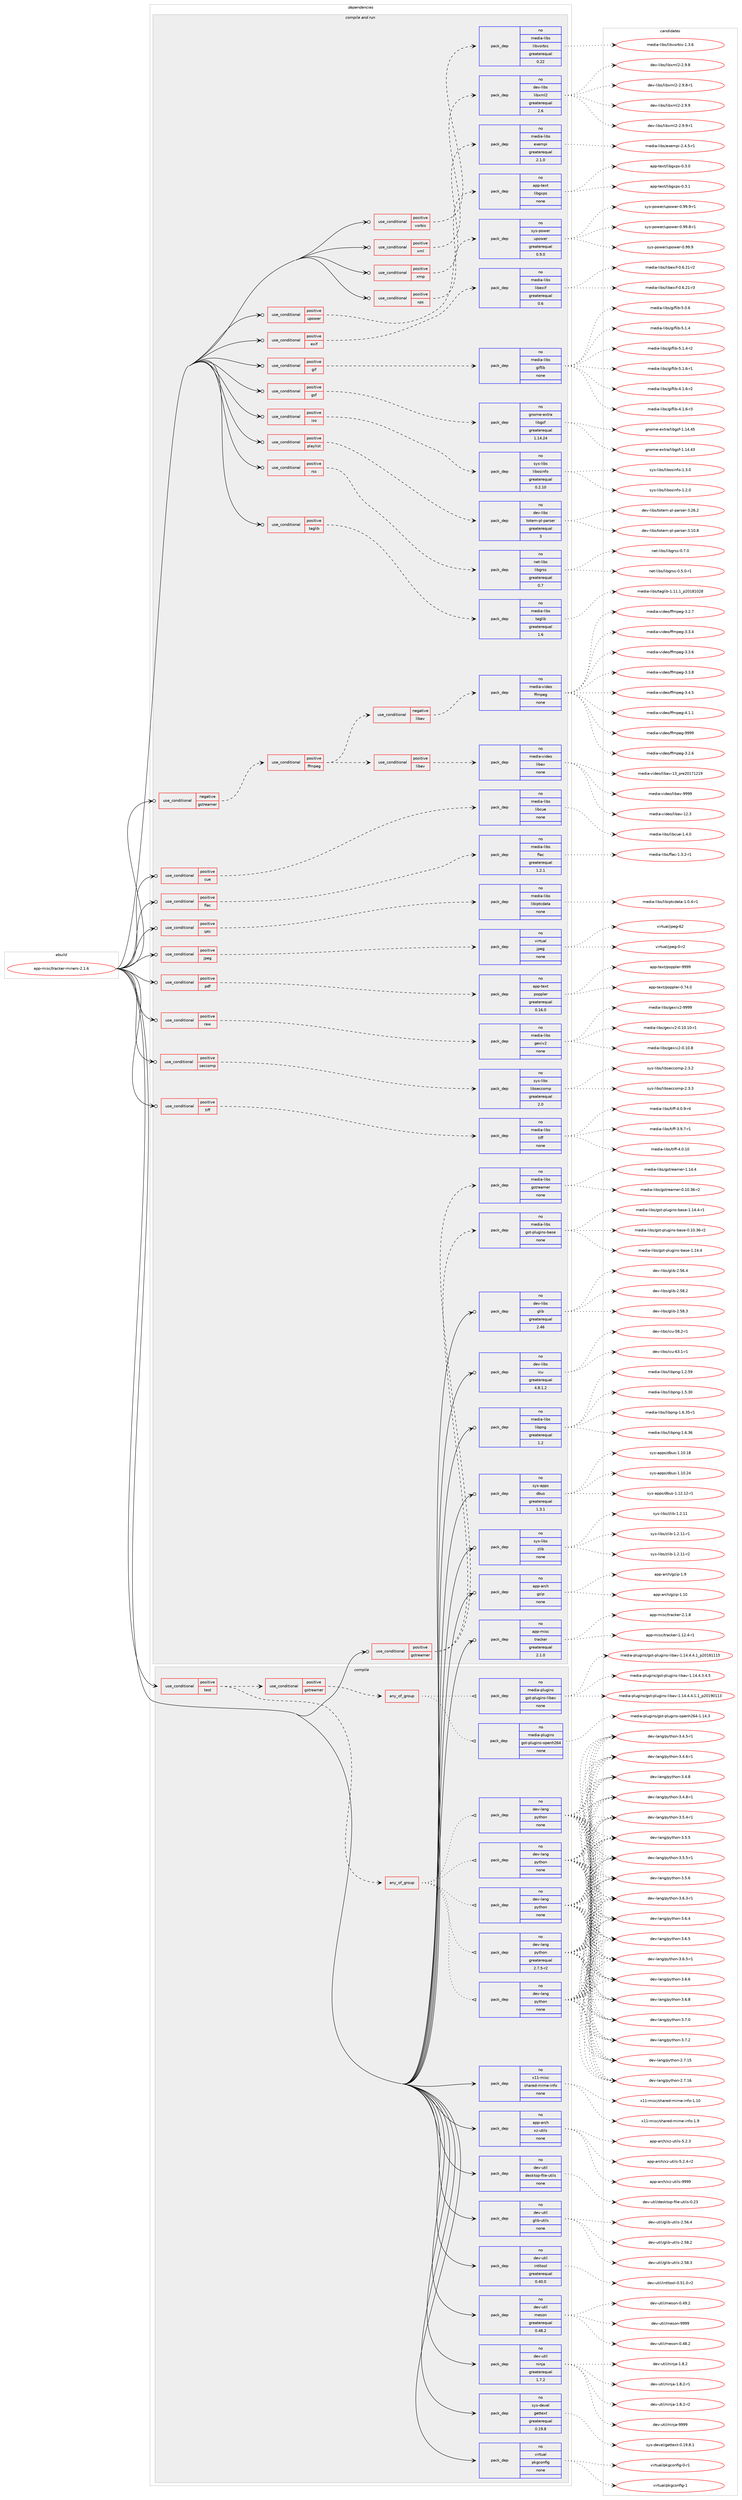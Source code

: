 digraph prolog {

# *************
# Graph options
# *************

newrank=true;
concentrate=true;
compound=true;
graph [rankdir=LR,fontname=Helvetica,fontsize=10,ranksep=1.5];#, ranksep=2.5, nodesep=0.2];
edge  [arrowhead=vee];
node  [fontname=Helvetica,fontsize=10];

# **********
# The ebuild
# **********

subgraph cluster_leftcol {
color=gray;
rank=same;
label=<<i>ebuild</i>>;
id [label="app-misc/tracker-miners-2.1.6", color=red, width=4, href="../app-misc/tracker-miners-2.1.6.svg"];
}

# ****************
# The dependencies
# ****************

subgraph cluster_midcol {
color=gray;
label=<<i>dependencies</i>>;
subgraph cluster_compile {
fillcolor="#eeeeee";
style=filled;
label=<<i>compile</i>>;
subgraph cond353935 {
dependency1301445 [label=<<TABLE BORDER="0" CELLBORDER="1" CELLSPACING="0" CELLPADDING="4"><TR><TD ROWSPAN="3" CELLPADDING="10">use_conditional</TD></TR><TR><TD>positive</TD></TR><TR><TD>test</TD></TR></TABLE>>, shape=none, color=red];
subgraph any19731 {
dependency1301446 [label=<<TABLE BORDER="0" CELLBORDER="1" CELLSPACING="0" CELLPADDING="4"><TR><TD CELLPADDING="10">any_of_group</TD></TR></TABLE>>, shape=none, color=red];subgraph pack927237 {
dependency1301447 [label=<<TABLE BORDER="0" CELLBORDER="1" CELLSPACING="0" CELLPADDING="4" WIDTH="220"><TR><TD ROWSPAN="6" CELLPADDING="30">pack_dep</TD></TR><TR><TD WIDTH="110">no</TD></TR><TR><TD>dev-lang</TD></TR><TR><TD>python</TD></TR><TR><TD>none</TD></TR><TR><TD></TD></TR></TABLE>>, shape=none, color=blue];
}
dependency1301446:e -> dependency1301447:w [weight=20,style="dotted",arrowhead="oinv"];
subgraph pack927238 {
dependency1301448 [label=<<TABLE BORDER="0" CELLBORDER="1" CELLSPACING="0" CELLPADDING="4" WIDTH="220"><TR><TD ROWSPAN="6" CELLPADDING="30">pack_dep</TD></TR><TR><TD WIDTH="110">no</TD></TR><TR><TD>dev-lang</TD></TR><TR><TD>python</TD></TR><TR><TD>none</TD></TR><TR><TD></TD></TR></TABLE>>, shape=none, color=blue];
}
dependency1301446:e -> dependency1301448:w [weight=20,style="dotted",arrowhead="oinv"];
subgraph pack927239 {
dependency1301449 [label=<<TABLE BORDER="0" CELLBORDER="1" CELLSPACING="0" CELLPADDING="4" WIDTH="220"><TR><TD ROWSPAN="6" CELLPADDING="30">pack_dep</TD></TR><TR><TD WIDTH="110">no</TD></TR><TR><TD>dev-lang</TD></TR><TR><TD>python</TD></TR><TR><TD>none</TD></TR><TR><TD></TD></TR></TABLE>>, shape=none, color=blue];
}
dependency1301446:e -> dependency1301449:w [weight=20,style="dotted",arrowhead="oinv"];
subgraph pack927240 {
dependency1301450 [label=<<TABLE BORDER="0" CELLBORDER="1" CELLSPACING="0" CELLPADDING="4" WIDTH="220"><TR><TD ROWSPAN="6" CELLPADDING="30">pack_dep</TD></TR><TR><TD WIDTH="110">no</TD></TR><TR><TD>dev-lang</TD></TR><TR><TD>python</TD></TR><TR><TD>none</TD></TR><TR><TD></TD></TR></TABLE>>, shape=none, color=blue];
}
dependency1301446:e -> dependency1301450:w [weight=20,style="dotted",arrowhead="oinv"];
subgraph pack927241 {
dependency1301451 [label=<<TABLE BORDER="0" CELLBORDER="1" CELLSPACING="0" CELLPADDING="4" WIDTH="220"><TR><TD ROWSPAN="6" CELLPADDING="30">pack_dep</TD></TR><TR><TD WIDTH="110">no</TD></TR><TR><TD>dev-lang</TD></TR><TR><TD>python</TD></TR><TR><TD>greaterequal</TD></TR><TR><TD>2.7.5-r2</TD></TR></TABLE>>, shape=none, color=blue];
}
dependency1301446:e -> dependency1301451:w [weight=20,style="dotted",arrowhead="oinv"];
}
dependency1301445:e -> dependency1301446:w [weight=20,style="dashed",arrowhead="vee"];
subgraph cond353936 {
dependency1301452 [label=<<TABLE BORDER="0" CELLBORDER="1" CELLSPACING="0" CELLPADDING="4"><TR><TD ROWSPAN="3" CELLPADDING="10">use_conditional</TD></TR><TR><TD>positive</TD></TR><TR><TD>gstreamer</TD></TR></TABLE>>, shape=none, color=red];
subgraph any19732 {
dependency1301453 [label=<<TABLE BORDER="0" CELLBORDER="1" CELLSPACING="0" CELLPADDING="4"><TR><TD CELLPADDING="10">any_of_group</TD></TR></TABLE>>, shape=none, color=red];subgraph pack927242 {
dependency1301454 [label=<<TABLE BORDER="0" CELLBORDER="1" CELLSPACING="0" CELLPADDING="4" WIDTH="220"><TR><TD ROWSPAN="6" CELLPADDING="30">pack_dep</TD></TR><TR><TD WIDTH="110">no</TD></TR><TR><TD>media-plugins</TD></TR><TR><TD>gst-plugins-libav</TD></TR><TR><TD>none</TD></TR><TR><TD></TD></TR></TABLE>>, shape=none, color=blue];
}
dependency1301453:e -> dependency1301454:w [weight=20,style="dotted",arrowhead="oinv"];
subgraph pack927243 {
dependency1301455 [label=<<TABLE BORDER="0" CELLBORDER="1" CELLSPACING="0" CELLPADDING="4" WIDTH="220"><TR><TD ROWSPAN="6" CELLPADDING="30">pack_dep</TD></TR><TR><TD WIDTH="110">no</TD></TR><TR><TD>media-plugins</TD></TR><TR><TD>gst-plugins-openh264</TD></TR><TR><TD>none</TD></TR><TR><TD></TD></TR></TABLE>>, shape=none, color=blue];
}
dependency1301453:e -> dependency1301455:w [weight=20,style="dotted",arrowhead="oinv"];
}
dependency1301452:e -> dependency1301453:w [weight=20,style="dashed",arrowhead="vee"];
}
dependency1301445:e -> dependency1301452:w [weight=20,style="dashed",arrowhead="vee"];
}
id:e -> dependency1301445:w [weight=20,style="solid",arrowhead="vee"];
subgraph pack927244 {
dependency1301456 [label=<<TABLE BORDER="0" CELLBORDER="1" CELLSPACING="0" CELLPADDING="4" WIDTH="220"><TR><TD ROWSPAN="6" CELLPADDING="30">pack_dep</TD></TR><TR><TD WIDTH="110">no</TD></TR><TR><TD>app-arch</TD></TR><TR><TD>xz-utils</TD></TR><TR><TD>none</TD></TR><TR><TD></TD></TR></TABLE>>, shape=none, color=blue];
}
id:e -> dependency1301456:w [weight=20,style="solid",arrowhead="vee"];
subgraph pack927245 {
dependency1301457 [label=<<TABLE BORDER="0" CELLBORDER="1" CELLSPACING="0" CELLPADDING="4" WIDTH="220"><TR><TD ROWSPAN="6" CELLPADDING="30">pack_dep</TD></TR><TR><TD WIDTH="110">no</TD></TR><TR><TD>dev-util</TD></TR><TR><TD>desktop-file-utils</TD></TR><TR><TD>none</TD></TR><TR><TD></TD></TR></TABLE>>, shape=none, color=blue];
}
id:e -> dependency1301457:w [weight=20,style="solid",arrowhead="vee"];
subgraph pack927246 {
dependency1301458 [label=<<TABLE BORDER="0" CELLBORDER="1" CELLSPACING="0" CELLPADDING="4" WIDTH="220"><TR><TD ROWSPAN="6" CELLPADDING="30">pack_dep</TD></TR><TR><TD WIDTH="110">no</TD></TR><TR><TD>dev-util</TD></TR><TR><TD>glib-utils</TD></TR><TR><TD>none</TD></TR><TR><TD></TD></TR></TABLE>>, shape=none, color=blue];
}
id:e -> dependency1301458:w [weight=20,style="solid",arrowhead="vee"];
subgraph pack927247 {
dependency1301459 [label=<<TABLE BORDER="0" CELLBORDER="1" CELLSPACING="0" CELLPADDING="4" WIDTH="220"><TR><TD ROWSPAN="6" CELLPADDING="30">pack_dep</TD></TR><TR><TD WIDTH="110">no</TD></TR><TR><TD>dev-util</TD></TR><TR><TD>intltool</TD></TR><TR><TD>greaterequal</TD></TR><TR><TD>0.40.0</TD></TR></TABLE>>, shape=none, color=blue];
}
id:e -> dependency1301459:w [weight=20,style="solid",arrowhead="vee"];
subgraph pack927248 {
dependency1301460 [label=<<TABLE BORDER="0" CELLBORDER="1" CELLSPACING="0" CELLPADDING="4" WIDTH="220"><TR><TD ROWSPAN="6" CELLPADDING="30">pack_dep</TD></TR><TR><TD WIDTH="110">no</TD></TR><TR><TD>dev-util</TD></TR><TR><TD>meson</TD></TR><TR><TD>greaterequal</TD></TR><TR><TD>0.48.2</TD></TR></TABLE>>, shape=none, color=blue];
}
id:e -> dependency1301460:w [weight=20,style="solid",arrowhead="vee"];
subgraph pack927249 {
dependency1301461 [label=<<TABLE BORDER="0" CELLBORDER="1" CELLSPACING="0" CELLPADDING="4" WIDTH="220"><TR><TD ROWSPAN="6" CELLPADDING="30">pack_dep</TD></TR><TR><TD WIDTH="110">no</TD></TR><TR><TD>dev-util</TD></TR><TR><TD>ninja</TD></TR><TR><TD>greaterequal</TD></TR><TR><TD>1.7.2</TD></TR></TABLE>>, shape=none, color=blue];
}
id:e -> dependency1301461:w [weight=20,style="solid",arrowhead="vee"];
subgraph pack927250 {
dependency1301462 [label=<<TABLE BORDER="0" CELLBORDER="1" CELLSPACING="0" CELLPADDING="4" WIDTH="220"><TR><TD ROWSPAN="6" CELLPADDING="30">pack_dep</TD></TR><TR><TD WIDTH="110">no</TD></TR><TR><TD>sys-devel</TD></TR><TR><TD>gettext</TD></TR><TR><TD>greaterequal</TD></TR><TR><TD>0.19.8</TD></TR></TABLE>>, shape=none, color=blue];
}
id:e -> dependency1301462:w [weight=20,style="solid",arrowhead="vee"];
subgraph pack927251 {
dependency1301463 [label=<<TABLE BORDER="0" CELLBORDER="1" CELLSPACING="0" CELLPADDING="4" WIDTH="220"><TR><TD ROWSPAN="6" CELLPADDING="30">pack_dep</TD></TR><TR><TD WIDTH="110">no</TD></TR><TR><TD>virtual</TD></TR><TR><TD>pkgconfig</TD></TR><TR><TD>none</TD></TR><TR><TD></TD></TR></TABLE>>, shape=none, color=blue];
}
id:e -> dependency1301463:w [weight=20,style="solid",arrowhead="vee"];
subgraph pack927252 {
dependency1301464 [label=<<TABLE BORDER="0" CELLBORDER="1" CELLSPACING="0" CELLPADDING="4" WIDTH="220"><TR><TD ROWSPAN="6" CELLPADDING="30">pack_dep</TD></TR><TR><TD WIDTH="110">no</TD></TR><TR><TD>x11-misc</TD></TR><TR><TD>shared-mime-info</TD></TR><TR><TD>none</TD></TR><TR><TD></TD></TR></TABLE>>, shape=none, color=blue];
}
id:e -> dependency1301464:w [weight=20,style="solid",arrowhead="vee"];
}
subgraph cluster_compileandrun {
fillcolor="#eeeeee";
style=filled;
label=<<i>compile and run</i>>;
subgraph cond353937 {
dependency1301465 [label=<<TABLE BORDER="0" CELLBORDER="1" CELLSPACING="0" CELLPADDING="4"><TR><TD ROWSPAN="3" CELLPADDING="10">use_conditional</TD></TR><TR><TD>negative</TD></TR><TR><TD>gstreamer</TD></TR></TABLE>>, shape=none, color=red];
subgraph cond353938 {
dependency1301466 [label=<<TABLE BORDER="0" CELLBORDER="1" CELLSPACING="0" CELLPADDING="4"><TR><TD ROWSPAN="3" CELLPADDING="10">use_conditional</TD></TR><TR><TD>positive</TD></TR><TR><TD>ffmpeg</TD></TR></TABLE>>, shape=none, color=red];
subgraph cond353939 {
dependency1301467 [label=<<TABLE BORDER="0" CELLBORDER="1" CELLSPACING="0" CELLPADDING="4"><TR><TD ROWSPAN="3" CELLPADDING="10">use_conditional</TD></TR><TR><TD>positive</TD></TR><TR><TD>libav</TD></TR></TABLE>>, shape=none, color=red];
subgraph pack927253 {
dependency1301468 [label=<<TABLE BORDER="0" CELLBORDER="1" CELLSPACING="0" CELLPADDING="4" WIDTH="220"><TR><TD ROWSPAN="6" CELLPADDING="30">pack_dep</TD></TR><TR><TD WIDTH="110">no</TD></TR><TR><TD>media-video</TD></TR><TR><TD>libav</TD></TR><TR><TD>none</TD></TR><TR><TD></TD></TR></TABLE>>, shape=none, color=blue];
}
dependency1301467:e -> dependency1301468:w [weight=20,style="dashed",arrowhead="vee"];
}
dependency1301466:e -> dependency1301467:w [weight=20,style="dashed",arrowhead="vee"];
subgraph cond353940 {
dependency1301469 [label=<<TABLE BORDER="0" CELLBORDER="1" CELLSPACING="0" CELLPADDING="4"><TR><TD ROWSPAN="3" CELLPADDING="10">use_conditional</TD></TR><TR><TD>negative</TD></TR><TR><TD>libav</TD></TR></TABLE>>, shape=none, color=red];
subgraph pack927254 {
dependency1301470 [label=<<TABLE BORDER="0" CELLBORDER="1" CELLSPACING="0" CELLPADDING="4" WIDTH="220"><TR><TD ROWSPAN="6" CELLPADDING="30">pack_dep</TD></TR><TR><TD WIDTH="110">no</TD></TR><TR><TD>media-video</TD></TR><TR><TD>ffmpeg</TD></TR><TR><TD>none</TD></TR><TR><TD></TD></TR></TABLE>>, shape=none, color=blue];
}
dependency1301469:e -> dependency1301470:w [weight=20,style="dashed",arrowhead="vee"];
}
dependency1301466:e -> dependency1301469:w [weight=20,style="dashed",arrowhead="vee"];
}
dependency1301465:e -> dependency1301466:w [weight=20,style="dashed",arrowhead="vee"];
}
id:e -> dependency1301465:w [weight=20,style="solid",arrowhead="odotvee"];
subgraph cond353941 {
dependency1301471 [label=<<TABLE BORDER="0" CELLBORDER="1" CELLSPACING="0" CELLPADDING="4"><TR><TD ROWSPAN="3" CELLPADDING="10">use_conditional</TD></TR><TR><TD>positive</TD></TR><TR><TD>cue</TD></TR></TABLE>>, shape=none, color=red];
subgraph pack927255 {
dependency1301472 [label=<<TABLE BORDER="0" CELLBORDER="1" CELLSPACING="0" CELLPADDING="4" WIDTH="220"><TR><TD ROWSPAN="6" CELLPADDING="30">pack_dep</TD></TR><TR><TD WIDTH="110">no</TD></TR><TR><TD>media-libs</TD></TR><TR><TD>libcue</TD></TR><TR><TD>none</TD></TR><TR><TD></TD></TR></TABLE>>, shape=none, color=blue];
}
dependency1301471:e -> dependency1301472:w [weight=20,style="dashed",arrowhead="vee"];
}
id:e -> dependency1301471:w [weight=20,style="solid",arrowhead="odotvee"];
subgraph cond353942 {
dependency1301473 [label=<<TABLE BORDER="0" CELLBORDER="1" CELLSPACING="0" CELLPADDING="4"><TR><TD ROWSPAN="3" CELLPADDING="10">use_conditional</TD></TR><TR><TD>positive</TD></TR><TR><TD>exif</TD></TR></TABLE>>, shape=none, color=red];
subgraph pack927256 {
dependency1301474 [label=<<TABLE BORDER="0" CELLBORDER="1" CELLSPACING="0" CELLPADDING="4" WIDTH="220"><TR><TD ROWSPAN="6" CELLPADDING="30">pack_dep</TD></TR><TR><TD WIDTH="110">no</TD></TR><TR><TD>media-libs</TD></TR><TR><TD>libexif</TD></TR><TR><TD>greaterequal</TD></TR><TR><TD>0.6</TD></TR></TABLE>>, shape=none, color=blue];
}
dependency1301473:e -> dependency1301474:w [weight=20,style="dashed",arrowhead="vee"];
}
id:e -> dependency1301473:w [weight=20,style="solid",arrowhead="odotvee"];
subgraph cond353943 {
dependency1301475 [label=<<TABLE BORDER="0" CELLBORDER="1" CELLSPACING="0" CELLPADDING="4"><TR><TD ROWSPAN="3" CELLPADDING="10">use_conditional</TD></TR><TR><TD>positive</TD></TR><TR><TD>flac</TD></TR></TABLE>>, shape=none, color=red];
subgraph pack927257 {
dependency1301476 [label=<<TABLE BORDER="0" CELLBORDER="1" CELLSPACING="0" CELLPADDING="4" WIDTH="220"><TR><TD ROWSPAN="6" CELLPADDING="30">pack_dep</TD></TR><TR><TD WIDTH="110">no</TD></TR><TR><TD>media-libs</TD></TR><TR><TD>flac</TD></TR><TR><TD>greaterequal</TD></TR><TR><TD>1.2.1</TD></TR></TABLE>>, shape=none, color=blue];
}
dependency1301475:e -> dependency1301476:w [weight=20,style="dashed",arrowhead="vee"];
}
id:e -> dependency1301475:w [weight=20,style="solid",arrowhead="odotvee"];
subgraph cond353944 {
dependency1301477 [label=<<TABLE BORDER="0" CELLBORDER="1" CELLSPACING="0" CELLPADDING="4"><TR><TD ROWSPAN="3" CELLPADDING="10">use_conditional</TD></TR><TR><TD>positive</TD></TR><TR><TD>gif</TD></TR></TABLE>>, shape=none, color=red];
subgraph pack927258 {
dependency1301478 [label=<<TABLE BORDER="0" CELLBORDER="1" CELLSPACING="0" CELLPADDING="4" WIDTH="220"><TR><TD ROWSPAN="6" CELLPADDING="30">pack_dep</TD></TR><TR><TD WIDTH="110">no</TD></TR><TR><TD>media-libs</TD></TR><TR><TD>giflib</TD></TR><TR><TD>none</TD></TR><TR><TD></TD></TR></TABLE>>, shape=none, color=blue];
}
dependency1301477:e -> dependency1301478:w [weight=20,style="dashed",arrowhead="vee"];
}
id:e -> dependency1301477:w [weight=20,style="solid",arrowhead="odotvee"];
subgraph cond353945 {
dependency1301479 [label=<<TABLE BORDER="0" CELLBORDER="1" CELLSPACING="0" CELLPADDING="4"><TR><TD ROWSPAN="3" CELLPADDING="10">use_conditional</TD></TR><TR><TD>positive</TD></TR><TR><TD>gsf</TD></TR></TABLE>>, shape=none, color=red];
subgraph pack927259 {
dependency1301480 [label=<<TABLE BORDER="0" CELLBORDER="1" CELLSPACING="0" CELLPADDING="4" WIDTH="220"><TR><TD ROWSPAN="6" CELLPADDING="30">pack_dep</TD></TR><TR><TD WIDTH="110">no</TD></TR><TR><TD>gnome-extra</TD></TR><TR><TD>libgsf</TD></TR><TR><TD>greaterequal</TD></TR><TR><TD>1.14.24</TD></TR></TABLE>>, shape=none, color=blue];
}
dependency1301479:e -> dependency1301480:w [weight=20,style="dashed",arrowhead="vee"];
}
id:e -> dependency1301479:w [weight=20,style="solid",arrowhead="odotvee"];
subgraph cond353946 {
dependency1301481 [label=<<TABLE BORDER="0" CELLBORDER="1" CELLSPACING="0" CELLPADDING="4"><TR><TD ROWSPAN="3" CELLPADDING="10">use_conditional</TD></TR><TR><TD>positive</TD></TR><TR><TD>gstreamer</TD></TR></TABLE>>, shape=none, color=red];
subgraph pack927260 {
dependency1301482 [label=<<TABLE BORDER="0" CELLBORDER="1" CELLSPACING="0" CELLPADDING="4" WIDTH="220"><TR><TD ROWSPAN="6" CELLPADDING="30">pack_dep</TD></TR><TR><TD WIDTH="110">no</TD></TR><TR><TD>media-libs</TD></TR><TR><TD>gstreamer</TD></TR><TR><TD>none</TD></TR><TR><TD></TD></TR></TABLE>>, shape=none, color=blue];
}
dependency1301481:e -> dependency1301482:w [weight=20,style="dashed",arrowhead="vee"];
subgraph pack927261 {
dependency1301483 [label=<<TABLE BORDER="0" CELLBORDER="1" CELLSPACING="0" CELLPADDING="4" WIDTH="220"><TR><TD ROWSPAN="6" CELLPADDING="30">pack_dep</TD></TR><TR><TD WIDTH="110">no</TD></TR><TR><TD>media-libs</TD></TR><TR><TD>gst-plugins-base</TD></TR><TR><TD>none</TD></TR><TR><TD></TD></TR></TABLE>>, shape=none, color=blue];
}
dependency1301481:e -> dependency1301483:w [weight=20,style="dashed",arrowhead="vee"];
}
id:e -> dependency1301481:w [weight=20,style="solid",arrowhead="odotvee"];
subgraph cond353947 {
dependency1301484 [label=<<TABLE BORDER="0" CELLBORDER="1" CELLSPACING="0" CELLPADDING="4"><TR><TD ROWSPAN="3" CELLPADDING="10">use_conditional</TD></TR><TR><TD>positive</TD></TR><TR><TD>iptc</TD></TR></TABLE>>, shape=none, color=red];
subgraph pack927262 {
dependency1301485 [label=<<TABLE BORDER="0" CELLBORDER="1" CELLSPACING="0" CELLPADDING="4" WIDTH="220"><TR><TD ROWSPAN="6" CELLPADDING="30">pack_dep</TD></TR><TR><TD WIDTH="110">no</TD></TR><TR><TD>media-libs</TD></TR><TR><TD>libiptcdata</TD></TR><TR><TD>none</TD></TR><TR><TD></TD></TR></TABLE>>, shape=none, color=blue];
}
dependency1301484:e -> dependency1301485:w [weight=20,style="dashed",arrowhead="vee"];
}
id:e -> dependency1301484:w [weight=20,style="solid",arrowhead="odotvee"];
subgraph cond353948 {
dependency1301486 [label=<<TABLE BORDER="0" CELLBORDER="1" CELLSPACING="0" CELLPADDING="4"><TR><TD ROWSPAN="3" CELLPADDING="10">use_conditional</TD></TR><TR><TD>positive</TD></TR><TR><TD>iso</TD></TR></TABLE>>, shape=none, color=red];
subgraph pack927263 {
dependency1301487 [label=<<TABLE BORDER="0" CELLBORDER="1" CELLSPACING="0" CELLPADDING="4" WIDTH="220"><TR><TD ROWSPAN="6" CELLPADDING="30">pack_dep</TD></TR><TR><TD WIDTH="110">no</TD></TR><TR><TD>sys-libs</TD></TR><TR><TD>libosinfo</TD></TR><TR><TD>greaterequal</TD></TR><TR><TD>0.2.10</TD></TR></TABLE>>, shape=none, color=blue];
}
dependency1301486:e -> dependency1301487:w [weight=20,style="dashed",arrowhead="vee"];
}
id:e -> dependency1301486:w [weight=20,style="solid",arrowhead="odotvee"];
subgraph cond353949 {
dependency1301488 [label=<<TABLE BORDER="0" CELLBORDER="1" CELLSPACING="0" CELLPADDING="4"><TR><TD ROWSPAN="3" CELLPADDING="10">use_conditional</TD></TR><TR><TD>positive</TD></TR><TR><TD>jpeg</TD></TR></TABLE>>, shape=none, color=red];
subgraph pack927264 {
dependency1301489 [label=<<TABLE BORDER="0" CELLBORDER="1" CELLSPACING="0" CELLPADDING="4" WIDTH="220"><TR><TD ROWSPAN="6" CELLPADDING="30">pack_dep</TD></TR><TR><TD WIDTH="110">no</TD></TR><TR><TD>virtual</TD></TR><TR><TD>jpeg</TD></TR><TR><TD>none</TD></TR><TR><TD></TD></TR></TABLE>>, shape=none, color=blue];
}
dependency1301488:e -> dependency1301489:w [weight=20,style="dashed",arrowhead="vee"];
}
id:e -> dependency1301488:w [weight=20,style="solid",arrowhead="odotvee"];
subgraph cond353950 {
dependency1301490 [label=<<TABLE BORDER="0" CELLBORDER="1" CELLSPACING="0" CELLPADDING="4"><TR><TD ROWSPAN="3" CELLPADDING="10">use_conditional</TD></TR><TR><TD>positive</TD></TR><TR><TD>pdf</TD></TR></TABLE>>, shape=none, color=red];
subgraph pack927265 {
dependency1301491 [label=<<TABLE BORDER="0" CELLBORDER="1" CELLSPACING="0" CELLPADDING="4" WIDTH="220"><TR><TD ROWSPAN="6" CELLPADDING="30">pack_dep</TD></TR><TR><TD WIDTH="110">no</TD></TR><TR><TD>app-text</TD></TR><TR><TD>poppler</TD></TR><TR><TD>greaterequal</TD></TR><TR><TD>0.16.0</TD></TR></TABLE>>, shape=none, color=blue];
}
dependency1301490:e -> dependency1301491:w [weight=20,style="dashed",arrowhead="vee"];
}
id:e -> dependency1301490:w [weight=20,style="solid",arrowhead="odotvee"];
subgraph cond353951 {
dependency1301492 [label=<<TABLE BORDER="0" CELLBORDER="1" CELLSPACING="0" CELLPADDING="4"><TR><TD ROWSPAN="3" CELLPADDING="10">use_conditional</TD></TR><TR><TD>positive</TD></TR><TR><TD>playlist</TD></TR></TABLE>>, shape=none, color=red];
subgraph pack927266 {
dependency1301493 [label=<<TABLE BORDER="0" CELLBORDER="1" CELLSPACING="0" CELLPADDING="4" WIDTH="220"><TR><TD ROWSPAN="6" CELLPADDING="30">pack_dep</TD></TR><TR><TD WIDTH="110">no</TD></TR><TR><TD>dev-libs</TD></TR><TR><TD>totem-pl-parser</TD></TR><TR><TD>greaterequal</TD></TR><TR><TD>3</TD></TR></TABLE>>, shape=none, color=blue];
}
dependency1301492:e -> dependency1301493:w [weight=20,style="dashed",arrowhead="vee"];
}
id:e -> dependency1301492:w [weight=20,style="solid",arrowhead="odotvee"];
subgraph cond353952 {
dependency1301494 [label=<<TABLE BORDER="0" CELLBORDER="1" CELLSPACING="0" CELLPADDING="4"><TR><TD ROWSPAN="3" CELLPADDING="10">use_conditional</TD></TR><TR><TD>positive</TD></TR><TR><TD>raw</TD></TR></TABLE>>, shape=none, color=red];
subgraph pack927267 {
dependency1301495 [label=<<TABLE BORDER="0" CELLBORDER="1" CELLSPACING="0" CELLPADDING="4" WIDTH="220"><TR><TD ROWSPAN="6" CELLPADDING="30">pack_dep</TD></TR><TR><TD WIDTH="110">no</TD></TR><TR><TD>media-libs</TD></TR><TR><TD>gexiv2</TD></TR><TR><TD>none</TD></TR><TR><TD></TD></TR></TABLE>>, shape=none, color=blue];
}
dependency1301494:e -> dependency1301495:w [weight=20,style="dashed",arrowhead="vee"];
}
id:e -> dependency1301494:w [weight=20,style="solid",arrowhead="odotvee"];
subgraph cond353953 {
dependency1301496 [label=<<TABLE BORDER="0" CELLBORDER="1" CELLSPACING="0" CELLPADDING="4"><TR><TD ROWSPAN="3" CELLPADDING="10">use_conditional</TD></TR><TR><TD>positive</TD></TR><TR><TD>rss</TD></TR></TABLE>>, shape=none, color=red];
subgraph pack927268 {
dependency1301497 [label=<<TABLE BORDER="0" CELLBORDER="1" CELLSPACING="0" CELLPADDING="4" WIDTH="220"><TR><TD ROWSPAN="6" CELLPADDING="30">pack_dep</TD></TR><TR><TD WIDTH="110">no</TD></TR><TR><TD>net-libs</TD></TR><TR><TD>libgrss</TD></TR><TR><TD>greaterequal</TD></TR><TR><TD>0.7</TD></TR></TABLE>>, shape=none, color=blue];
}
dependency1301496:e -> dependency1301497:w [weight=20,style="dashed",arrowhead="vee"];
}
id:e -> dependency1301496:w [weight=20,style="solid",arrowhead="odotvee"];
subgraph cond353954 {
dependency1301498 [label=<<TABLE BORDER="0" CELLBORDER="1" CELLSPACING="0" CELLPADDING="4"><TR><TD ROWSPAN="3" CELLPADDING="10">use_conditional</TD></TR><TR><TD>positive</TD></TR><TR><TD>seccomp</TD></TR></TABLE>>, shape=none, color=red];
subgraph pack927269 {
dependency1301499 [label=<<TABLE BORDER="0" CELLBORDER="1" CELLSPACING="0" CELLPADDING="4" WIDTH="220"><TR><TD ROWSPAN="6" CELLPADDING="30">pack_dep</TD></TR><TR><TD WIDTH="110">no</TD></TR><TR><TD>sys-libs</TD></TR><TR><TD>libseccomp</TD></TR><TR><TD>greaterequal</TD></TR><TR><TD>2.0</TD></TR></TABLE>>, shape=none, color=blue];
}
dependency1301498:e -> dependency1301499:w [weight=20,style="dashed",arrowhead="vee"];
}
id:e -> dependency1301498:w [weight=20,style="solid",arrowhead="odotvee"];
subgraph cond353955 {
dependency1301500 [label=<<TABLE BORDER="0" CELLBORDER="1" CELLSPACING="0" CELLPADDING="4"><TR><TD ROWSPAN="3" CELLPADDING="10">use_conditional</TD></TR><TR><TD>positive</TD></TR><TR><TD>taglib</TD></TR></TABLE>>, shape=none, color=red];
subgraph pack927270 {
dependency1301501 [label=<<TABLE BORDER="0" CELLBORDER="1" CELLSPACING="0" CELLPADDING="4" WIDTH="220"><TR><TD ROWSPAN="6" CELLPADDING="30">pack_dep</TD></TR><TR><TD WIDTH="110">no</TD></TR><TR><TD>media-libs</TD></TR><TR><TD>taglib</TD></TR><TR><TD>greaterequal</TD></TR><TR><TD>1.6</TD></TR></TABLE>>, shape=none, color=blue];
}
dependency1301500:e -> dependency1301501:w [weight=20,style="dashed",arrowhead="vee"];
}
id:e -> dependency1301500:w [weight=20,style="solid",arrowhead="odotvee"];
subgraph cond353956 {
dependency1301502 [label=<<TABLE BORDER="0" CELLBORDER="1" CELLSPACING="0" CELLPADDING="4"><TR><TD ROWSPAN="3" CELLPADDING="10">use_conditional</TD></TR><TR><TD>positive</TD></TR><TR><TD>tiff</TD></TR></TABLE>>, shape=none, color=red];
subgraph pack927271 {
dependency1301503 [label=<<TABLE BORDER="0" CELLBORDER="1" CELLSPACING="0" CELLPADDING="4" WIDTH="220"><TR><TD ROWSPAN="6" CELLPADDING="30">pack_dep</TD></TR><TR><TD WIDTH="110">no</TD></TR><TR><TD>media-libs</TD></TR><TR><TD>tiff</TD></TR><TR><TD>none</TD></TR><TR><TD></TD></TR></TABLE>>, shape=none, color=blue];
}
dependency1301502:e -> dependency1301503:w [weight=20,style="dashed",arrowhead="vee"];
}
id:e -> dependency1301502:w [weight=20,style="solid",arrowhead="odotvee"];
subgraph cond353957 {
dependency1301504 [label=<<TABLE BORDER="0" CELLBORDER="1" CELLSPACING="0" CELLPADDING="4"><TR><TD ROWSPAN="3" CELLPADDING="10">use_conditional</TD></TR><TR><TD>positive</TD></TR><TR><TD>upower</TD></TR></TABLE>>, shape=none, color=red];
subgraph pack927272 {
dependency1301505 [label=<<TABLE BORDER="0" CELLBORDER="1" CELLSPACING="0" CELLPADDING="4" WIDTH="220"><TR><TD ROWSPAN="6" CELLPADDING="30">pack_dep</TD></TR><TR><TD WIDTH="110">no</TD></TR><TR><TD>sys-power</TD></TR><TR><TD>upower</TD></TR><TR><TD>greaterequal</TD></TR><TR><TD>0.9.0</TD></TR></TABLE>>, shape=none, color=blue];
}
dependency1301504:e -> dependency1301505:w [weight=20,style="dashed",arrowhead="vee"];
}
id:e -> dependency1301504:w [weight=20,style="solid",arrowhead="odotvee"];
subgraph cond353958 {
dependency1301506 [label=<<TABLE BORDER="0" CELLBORDER="1" CELLSPACING="0" CELLPADDING="4"><TR><TD ROWSPAN="3" CELLPADDING="10">use_conditional</TD></TR><TR><TD>positive</TD></TR><TR><TD>vorbis</TD></TR></TABLE>>, shape=none, color=red];
subgraph pack927273 {
dependency1301507 [label=<<TABLE BORDER="0" CELLBORDER="1" CELLSPACING="0" CELLPADDING="4" WIDTH="220"><TR><TD ROWSPAN="6" CELLPADDING="30">pack_dep</TD></TR><TR><TD WIDTH="110">no</TD></TR><TR><TD>media-libs</TD></TR><TR><TD>libvorbis</TD></TR><TR><TD>greaterequal</TD></TR><TR><TD>0.22</TD></TR></TABLE>>, shape=none, color=blue];
}
dependency1301506:e -> dependency1301507:w [weight=20,style="dashed",arrowhead="vee"];
}
id:e -> dependency1301506:w [weight=20,style="solid",arrowhead="odotvee"];
subgraph cond353959 {
dependency1301508 [label=<<TABLE BORDER="0" CELLBORDER="1" CELLSPACING="0" CELLPADDING="4"><TR><TD ROWSPAN="3" CELLPADDING="10">use_conditional</TD></TR><TR><TD>positive</TD></TR><TR><TD>xml</TD></TR></TABLE>>, shape=none, color=red];
subgraph pack927274 {
dependency1301509 [label=<<TABLE BORDER="0" CELLBORDER="1" CELLSPACING="0" CELLPADDING="4" WIDTH="220"><TR><TD ROWSPAN="6" CELLPADDING="30">pack_dep</TD></TR><TR><TD WIDTH="110">no</TD></TR><TR><TD>dev-libs</TD></TR><TR><TD>libxml2</TD></TR><TR><TD>greaterequal</TD></TR><TR><TD>2.6</TD></TR></TABLE>>, shape=none, color=blue];
}
dependency1301508:e -> dependency1301509:w [weight=20,style="dashed",arrowhead="vee"];
}
id:e -> dependency1301508:w [weight=20,style="solid",arrowhead="odotvee"];
subgraph cond353960 {
dependency1301510 [label=<<TABLE BORDER="0" CELLBORDER="1" CELLSPACING="0" CELLPADDING="4"><TR><TD ROWSPAN="3" CELLPADDING="10">use_conditional</TD></TR><TR><TD>positive</TD></TR><TR><TD>xmp</TD></TR></TABLE>>, shape=none, color=red];
subgraph pack927275 {
dependency1301511 [label=<<TABLE BORDER="0" CELLBORDER="1" CELLSPACING="0" CELLPADDING="4" WIDTH="220"><TR><TD ROWSPAN="6" CELLPADDING="30">pack_dep</TD></TR><TR><TD WIDTH="110">no</TD></TR><TR><TD>media-libs</TD></TR><TR><TD>exempi</TD></TR><TR><TD>greaterequal</TD></TR><TR><TD>2.1.0</TD></TR></TABLE>>, shape=none, color=blue];
}
dependency1301510:e -> dependency1301511:w [weight=20,style="dashed",arrowhead="vee"];
}
id:e -> dependency1301510:w [weight=20,style="solid",arrowhead="odotvee"];
subgraph cond353961 {
dependency1301512 [label=<<TABLE BORDER="0" CELLBORDER="1" CELLSPACING="0" CELLPADDING="4"><TR><TD ROWSPAN="3" CELLPADDING="10">use_conditional</TD></TR><TR><TD>positive</TD></TR><TR><TD>xps</TD></TR></TABLE>>, shape=none, color=red];
subgraph pack927276 {
dependency1301513 [label=<<TABLE BORDER="0" CELLBORDER="1" CELLSPACING="0" CELLPADDING="4" WIDTH="220"><TR><TD ROWSPAN="6" CELLPADDING="30">pack_dep</TD></TR><TR><TD WIDTH="110">no</TD></TR><TR><TD>app-text</TD></TR><TR><TD>libgxps</TD></TR><TR><TD>none</TD></TR><TR><TD></TD></TR></TABLE>>, shape=none, color=blue];
}
dependency1301512:e -> dependency1301513:w [weight=20,style="dashed",arrowhead="vee"];
}
id:e -> dependency1301512:w [weight=20,style="solid",arrowhead="odotvee"];
subgraph pack927277 {
dependency1301514 [label=<<TABLE BORDER="0" CELLBORDER="1" CELLSPACING="0" CELLPADDING="4" WIDTH="220"><TR><TD ROWSPAN="6" CELLPADDING="30">pack_dep</TD></TR><TR><TD WIDTH="110">no</TD></TR><TR><TD>app-arch</TD></TR><TR><TD>gzip</TD></TR><TR><TD>none</TD></TR><TR><TD></TD></TR></TABLE>>, shape=none, color=blue];
}
id:e -> dependency1301514:w [weight=20,style="solid",arrowhead="odotvee"];
subgraph pack927278 {
dependency1301515 [label=<<TABLE BORDER="0" CELLBORDER="1" CELLSPACING="0" CELLPADDING="4" WIDTH="220"><TR><TD ROWSPAN="6" CELLPADDING="30">pack_dep</TD></TR><TR><TD WIDTH="110">no</TD></TR><TR><TD>app-misc</TD></TR><TR><TD>tracker</TD></TR><TR><TD>greaterequal</TD></TR><TR><TD>2.1.0</TD></TR></TABLE>>, shape=none, color=blue];
}
id:e -> dependency1301515:w [weight=20,style="solid",arrowhead="odotvee"];
subgraph pack927279 {
dependency1301516 [label=<<TABLE BORDER="0" CELLBORDER="1" CELLSPACING="0" CELLPADDING="4" WIDTH="220"><TR><TD ROWSPAN="6" CELLPADDING="30">pack_dep</TD></TR><TR><TD WIDTH="110">no</TD></TR><TR><TD>dev-libs</TD></TR><TR><TD>glib</TD></TR><TR><TD>greaterequal</TD></TR><TR><TD>2.46</TD></TR></TABLE>>, shape=none, color=blue];
}
id:e -> dependency1301516:w [weight=20,style="solid",arrowhead="odotvee"];
subgraph pack927280 {
dependency1301517 [label=<<TABLE BORDER="0" CELLBORDER="1" CELLSPACING="0" CELLPADDING="4" WIDTH="220"><TR><TD ROWSPAN="6" CELLPADDING="30">pack_dep</TD></TR><TR><TD WIDTH="110">no</TD></TR><TR><TD>dev-libs</TD></TR><TR><TD>icu</TD></TR><TR><TD>greaterequal</TD></TR><TR><TD>4.8.1.2</TD></TR></TABLE>>, shape=none, color=blue];
}
id:e -> dependency1301517:w [weight=20,style="solid",arrowhead="odotvee"];
subgraph pack927281 {
dependency1301518 [label=<<TABLE BORDER="0" CELLBORDER="1" CELLSPACING="0" CELLPADDING="4" WIDTH="220"><TR><TD ROWSPAN="6" CELLPADDING="30">pack_dep</TD></TR><TR><TD WIDTH="110">no</TD></TR><TR><TD>media-libs</TD></TR><TR><TD>libpng</TD></TR><TR><TD>greaterequal</TD></TR><TR><TD>1.2</TD></TR></TABLE>>, shape=none, color=blue];
}
id:e -> dependency1301518:w [weight=20,style="solid",arrowhead="odotvee"];
subgraph pack927282 {
dependency1301519 [label=<<TABLE BORDER="0" CELLBORDER="1" CELLSPACING="0" CELLPADDING="4" WIDTH="220"><TR><TD ROWSPAN="6" CELLPADDING="30">pack_dep</TD></TR><TR><TD WIDTH="110">no</TD></TR><TR><TD>sys-apps</TD></TR><TR><TD>dbus</TD></TR><TR><TD>greaterequal</TD></TR><TR><TD>1.3.1</TD></TR></TABLE>>, shape=none, color=blue];
}
id:e -> dependency1301519:w [weight=20,style="solid",arrowhead="odotvee"];
subgraph pack927283 {
dependency1301520 [label=<<TABLE BORDER="0" CELLBORDER="1" CELLSPACING="0" CELLPADDING="4" WIDTH="220"><TR><TD ROWSPAN="6" CELLPADDING="30">pack_dep</TD></TR><TR><TD WIDTH="110">no</TD></TR><TR><TD>sys-libs</TD></TR><TR><TD>zlib</TD></TR><TR><TD>none</TD></TR><TR><TD></TD></TR></TABLE>>, shape=none, color=blue];
}
id:e -> dependency1301520:w [weight=20,style="solid",arrowhead="odotvee"];
}
subgraph cluster_run {
fillcolor="#eeeeee";
style=filled;
label=<<i>run</i>>;
}
}

# **************
# The candidates
# **************

subgraph cluster_choices {
rank=same;
color=gray;
label=<<i>candidates</i>>;

subgraph choice927237 {
color=black;
nodesep=1;
choice10010111845108971101034711212111610411111045504655464953 [label="dev-lang/python-2.7.15", color=red, width=4,href="../dev-lang/python-2.7.15.svg"];
choice10010111845108971101034711212111610411111045504655464954 [label="dev-lang/python-2.7.16", color=red, width=4,href="../dev-lang/python-2.7.16.svg"];
choice1001011184510897110103471121211161041111104551465246534511449 [label="dev-lang/python-3.4.5-r1", color=red, width=4,href="../dev-lang/python-3.4.5-r1.svg"];
choice1001011184510897110103471121211161041111104551465246544511449 [label="dev-lang/python-3.4.6-r1", color=red, width=4,href="../dev-lang/python-3.4.6-r1.svg"];
choice100101118451089711010347112121116104111110455146524656 [label="dev-lang/python-3.4.8", color=red, width=4,href="../dev-lang/python-3.4.8.svg"];
choice1001011184510897110103471121211161041111104551465246564511449 [label="dev-lang/python-3.4.8-r1", color=red, width=4,href="../dev-lang/python-3.4.8-r1.svg"];
choice1001011184510897110103471121211161041111104551465346524511449 [label="dev-lang/python-3.5.4-r1", color=red, width=4,href="../dev-lang/python-3.5.4-r1.svg"];
choice100101118451089711010347112121116104111110455146534653 [label="dev-lang/python-3.5.5", color=red, width=4,href="../dev-lang/python-3.5.5.svg"];
choice1001011184510897110103471121211161041111104551465346534511449 [label="dev-lang/python-3.5.5-r1", color=red, width=4,href="../dev-lang/python-3.5.5-r1.svg"];
choice100101118451089711010347112121116104111110455146534654 [label="dev-lang/python-3.5.6", color=red, width=4,href="../dev-lang/python-3.5.6.svg"];
choice1001011184510897110103471121211161041111104551465446514511449 [label="dev-lang/python-3.6.3-r1", color=red, width=4,href="../dev-lang/python-3.6.3-r1.svg"];
choice100101118451089711010347112121116104111110455146544652 [label="dev-lang/python-3.6.4", color=red, width=4,href="../dev-lang/python-3.6.4.svg"];
choice100101118451089711010347112121116104111110455146544653 [label="dev-lang/python-3.6.5", color=red, width=4,href="../dev-lang/python-3.6.5.svg"];
choice1001011184510897110103471121211161041111104551465446534511449 [label="dev-lang/python-3.6.5-r1", color=red, width=4,href="../dev-lang/python-3.6.5-r1.svg"];
choice100101118451089711010347112121116104111110455146544654 [label="dev-lang/python-3.6.6", color=red, width=4,href="../dev-lang/python-3.6.6.svg"];
choice100101118451089711010347112121116104111110455146544656 [label="dev-lang/python-3.6.8", color=red, width=4,href="../dev-lang/python-3.6.8.svg"];
choice100101118451089711010347112121116104111110455146554648 [label="dev-lang/python-3.7.0", color=red, width=4,href="../dev-lang/python-3.7.0.svg"];
choice100101118451089711010347112121116104111110455146554650 [label="dev-lang/python-3.7.2", color=red, width=4,href="../dev-lang/python-3.7.2.svg"];
dependency1301447:e -> choice10010111845108971101034711212111610411111045504655464953:w [style=dotted,weight="100"];
dependency1301447:e -> choice10010111845108971101034711212111610411111045504655464954:w [style=dotted,weight="100"];
dependency1301447:e -> choice1001011184510897110103471121211161041111104551465246534511449:w [style=dotted,weight="100"];
dependency1301447:e -> choice1001011184510897110103471121211161041111104551465246544511449:w [style=dotted,weight="100"];
dependency1301447:e -> choice100101118451089711010347112121116104111110455146524656:w [style=dotted,weight="100"];
dependency1301447:e -> choice1001011184510897110103471121211161041111104551465246564511449:w [style=dotted,weight="100"];
dependency1301447:e -> choice1001011184510897110103471121211161041111104551465346524511449:w [style=dotted,weight="100"];
dependency1301447:e -> choice100101118451089711010347112121116104111110455146534653:w [style=dotted,weight="100"];
dependency1301447:e -> choice1001011184510897110103471121211161041111104551465346534511449:w [style=dotted,weight="100"];
dependency1301447:e -> choice100101118451089711010347112121116104111110455146534654:w [style=dotted,weight="100"];
dependency1301447:e -> choice1001011184510897110103471121211161041111104551465446514511449:w [style=dotted,weight="100"];
dependency1301447:e -> choice100101118451089711010347112121116104111110455146544652:w [style=dotted,weight="100"];
dependency1301447:e -> choice100101118451089711010347112121116104111110455146544653:w [style=dotted,weight="100"];
dependency1301447:e -> choice1001011184510897110103471121211161041111104551465446534511449:w [style=dotted,weight="100"];
dependency1301447:e -> choice100101118451089711010347112121116104111110455146544654:w [style=dotted,weight="100"];
dependency1301447:e -> choice100101118451089711010347112121116104111110455146544656:w [style=dotted,weight="100"];
dependency1301447:e -> choice100101118451089711010347112121116104111110455146554648:w [style=dotted,weight="100"];
dependency1301447:e -> choice100101118451089711010347112121116104111110455146554650:w [style=dotted,weight="100"];
}
subgraph choice927238 {
color=black;
nodesep=1;
choice10010111845108971101034711212111610411111045504655464953 [label="dev-lang/python-2.7.15", color=red, width=4,href="../dev-lang/python-2.7.15.svg"];
choice10010111845108971101034711212111610411111045504655464954 [label="dev-lang/python-2.7.16", color=red, width=4,href="../dev-lang/python-2.7.16.svg"];
choice1001011184510897110103471121211161041111104551465246534511449 [label="dev-lang/python-3.4.5-r1", color=red, width=4,href="../dev-lang/python-3.4.5-r1.svg"];
choice1001011184510897110103471121211161041111104551465246544511449 [label="dev-lang/python-3.4.6-r1", color=red, width=4,href="../dev-lang/python-3.4.6-r1.svg"];
choice100101118451089711010347112121116104111110455146524656 [label="dev-lang/python-3.4.8", color=red, width=4,href="../dev-lang/python-3.4.8.svg"];
choice1001011184510897110103471121211161041111104551465246564511449 [label="dev-lang/python-3.4.8-r1", color=red, width=4,href="../dev-lang/python-3.4.8-r1.svg"];
choice1001011184510897110103471121211161041111104551465346524511449 [label="dev-lang/python-3.5.4-r1", color=red, width=4,href="../dev-lang/python-3.5.4-r1.svg"];
choice100101118451089711010347112121116104111110455146534653 [label="dev-lang/python-3.5.5", color=red, width=4,href="../dev-lang/python-3.5.5.svg"];
choice1001011184510897110103471121211161041111104551465346534511449 [label="dev-lang/python-3.5.5-r1", color=red, width=4,href="../dev-lang/python-3.5.5-r1.svg"];
choice100101118451089711010347112121116104111110455146534654 [label="dev-lang/python-3.5.6", color=red, width=4,href="../dev-lang/python-3.5.6.svg"];
choice1001011184510897110103471121211161041111104551465446514511449 [label="dev-lang/python-3.6.3-r1", color=red, width=4,href="../dev-lang/python-3.6.3-r1.svg"];
choice100101118451089711010347112121116104111110455146544652 [label="dev-lang/python-3.6.4", color=red, width=4,href="../dev-lang/python-3.6.4.svg"];
choice100101118451089711010347112121116104111110455146544653 [label="dev-lang/python-3.6.5", color=red, width=4,href="../dev-lang/python-3.6.5.svg"];
choice1001011184510897110103471121211161041111104551465446534511449 [label="dev-lang/python-3.6.5-r1", color=red, width=4,href="../dev-lang/python-3.6.5-r1.svg"];
choice100101118451089711010347112121116104111110455146544654 [label="dev-lang/python-3.6.6", color=red, width=4,href="../dev-lang/python-3.6.6.svg"];
choice100101118451089711010347112121116104111110455146544656 [label="dev-lang/python-3.6.8", color=red, width=4,href="../dev-lang/python-3.6.8.svg"];
choice100101118451089711010347112121116104111110455146554648 [label="dev-lang/python-3.7.0", color=red, width=4,href="../dev-lang/python-3.7.0.svg"];
choice100101118451089711010347112121116104111110455146554650 [label="dev-lang/python-3.7.2", color=red, width=4,href="../dev-lang/python-3.7.2.svg"];
dependency1301448:e -> choice10010111845108971101034711212111610411111045504655464953:w [style=dotted,weight="100"];
dependency1301448:e -> choice10010111845108971101034711212111610411111045504655464954:w [style=dotted,weight="100"];
dependency1301448:e -> choice1001011184510897110103471121211161041111104551465246534511449:w [style=dotted,weight="100"];
dependency1301448:e -> choice1001011184510897110103471121211161041111104551465246544511449:w [style=dotted,weight="100"];
dependency1301448:e -> choice100101118451089711010347112121116104111110455146524656:w [style=dotted,weight="100"];
dependency1301448:e -> choice1001011184510897110103471121211161041111104551465246564511449:w [style=dotted,weight="100"];
dependency1301448:e -> choice1001011184510897110103471121211161041111104551465346524511449:w [style=dotted,weight="100"];
dependency1301448:e -> choice100101118451089711010347112121116104111110455146534653:w [style=dotted,weight="100"];
dependency1301448:e -> choice1001011184510897110103471121211161041111104551465346534511449:w [style=dotted,weight="100"];
dependency1301448:e -> choice100101118451089711010347112121116104111110455146534654:w [style=dotted,weight="100"];
dependency1301448:e -> choice1001011184510897110103471121211161041111104551465446514511449:w [style=dotted,weight="100"];
dependency1301448:e -> choice100101118451089711010347112121116104111110455146544652:w [style=dotted,weight="100"];
dependency1301448:e -> choice100101118451089711010347112121116104111110455146544653:w [style=dotted,weight="100"];
dependency1301448:e -> choice1001011184510897110103471121211161041111104551465446534511449:w [style=dotted,weight="100"];
dependency1301448:e -> choice100101118451089711010347112121116104111110455146544654:w [style=dotted,weight="100"];
dependency1301448:e -> choice100101118451089711010347112121116104111110455146544656:w [style=dotted,weight="100"];
dependency1301448:e -> choice100101118451089711010347112121116104111110455146554648:w [style=dotted,weight="100"];
dependency1301448:e -> choice100101118451089711010347112121116104111110455146554650:w [style=dotted,weight="100"];
}
subgraph choice927239 {
color=black;
nodesep=1;
choice10010111845108971101034711212111610411111045504655464953 [label="dev-lang/python-2.7.15", color=red, width=4,href="../dev-lang/python-2.7.15.svg"];
choice10010111845108971101034711212111610411111045504655464954 [label="dev-lang/python-2.7.16", color=red, width=4,href="../dev-lang/python-2.7.16.svg"];
choice1001011184510897110103471121211161041111104551465246534511449 [label="dev-lang/python-3.4.5-r1", color=red, width=4,href="../dev-lang/python-3.4.5-r1.svg"];
choice1001011184510897110103471121211161041111104551465246544511449 [label="dev-lang/python-3.4.6-r1", color=red, width=4,href="../dev-lang/python-3.4.6-r1.svg"];
choice100101118451089711010347112121116104111110455146524656 [label="dev-lang/python-3.4.8", color=red, width=4,href="../dev-lang/python-3.4.8.svg"];
choice1001011184510897110103471121211161041111104551465246564511449 [label="dev-lang/python-3.4.8-r1", color=red, width=4,href="../dev-lang/python-3.4.8-r1.svg"];
choice1001011184510897110103471121211161041111104551465346524511449 [label="dev-lang/python-3.5.4-r1", color=red, width=4,href="../dev-lang/python-3.5.4-r1.svg"];
choice100101118451089711010347112121116104111110455146534653 [label="dev-lang/python-3.5.5", color=red, width=4,href="../dev-lang/python-3.5.5.svg"];
choice1001011184510897110103471121211161041111104551465346534511449 [label="dev-lang/python-3.5.5-r1", color=red, width=4,href="../dev-lang/python-3.5.5-r1.svg"];
choice100101118451089711010347112121116104111110455146534654 [label="dev-lang/python-3.5.6", color=red, width=4,href="../dev-lang/python-3.5.6.svg"];
choice1001011184510897110103471121211161041111104551465446514511449 [label="dev-lang/python-3.6.3-r1", color=red, width=4,href="../dev-lang/python-3.6.3-r1.svg"];
choice100101118451089711010347112121116104111110455146544652 [label="dev-lang/python-3.6.4", color=red, width=4,href="../dev-lang/python-3.6.4.svg"];
choice100101118451089711010347112121116104111110455146544653 [label="dev-lang/python-3.6.5", color=red, width=4,href="../dev-lang/python-3.6.5.svg"];
choice1001011184510897110103471121211161041111104551465446534511449 [label="dev-lang/python-3.6.5-r1", color=red, width=4,href="../dev-lang/python-3.6.5-r1.svg"];
choice100101118451089711010347112121116104111110455146544654 [label="dev-lang/python-3.6.6", color=red, width=4,href="../dev-lang/python-3.6.6.svg"];
choice100101118451089711010347112121116104111110455146544656 [label="dev-lang/python-3.6.8", color=red, width=4,href="../dev-lang/python-3.6.8.svg"];
choice100101118451089711010347112121116104111110455146554648 [label="dev-lang/python-3.7.0", color=red, width=4,href="../dev-lang/python-3.7.0.svg"];
choice100101118451089711010347112121116104111110455146554650 [label="dev-lang/python-3.7.2", color=red, width=4,href="../dev-lang/python-3.7.2.svg"];
dependency1301449:e -> choice10010111845108971101034711212111610411111045504655464953:w [style=dotted,weight="100"];
dependency1301449:e -> choice10010111845108971101034711212111610411111045504655464954:w [style=dotted,weight="100"];
dependency1301449:e -> choice1001011184510897110103471121211161041111104551465246534511449:w [style=dotted,weight="100"];
dependency1301449:e -> choice1001011184510897110103471121211161041111104551465246544511449:w [style=dotted,weight="100"];
dependency1301449:e -> choice100101118451089711010347112121116104111110455146524656:w [style=dotted,weight="100"];
dependency1301449:e -> choice1001011184510897110103471121211161041111104551465246564511449:w [style=dotted,weight="100"];
dependency1301449:e -> choice1001011184510897110103471121211161041111104551465346524511449:w [style=dotted,weight="100"];
dependency1301449:e -> choice100101118451089711010347112121116104111110455146534653:w [style=dotted,weight="100"];
dependency1301449:e -> choice1001011184510897110103471121211161041111104551465346534511449:w [style=dotted,weight="100"];
dependency1301449:e -> choice100101118451089711010347112121116104111110455146534654:w [style=dotted,weight="100"];
dependency1301449:e -> choice1001011184510897110103471121211161041111104551465446514511449:w [style=dotted,weight="100"];
dependency1301449:e -> choice100101118451089711010347112121116104111110455146544652:w [style=dotted,weight="100"];
dependency1301449:e -> choice100101118451089711010347112121116104111110455146544653:w [style=dotted,weight="100"];
dependency1301449:e -> choice1001011184510897110103471121211161041111104551465446534511449:w [style=dotted,weight="100"];
dependency1301449:e -> choice100101118451089711010347112121116104111110455146544654:w [style=dotted,weight="100"];
dependency1301449:e -> choice100101118451089711010347112121116104111110455146544656:w [style=dotted,weight="100"];
dependency1301449:e -> choice100101118451089711010347112121116104111110455146554648:w [style=dotted,weight="100"];
dependency1301449:e -> choice100101118451089711010347112121116104111110455146554650:w [style=dotted,weight="100"];
}
subgraph choice927240 {
color=black;
nodesep=1;
choice10010111845108971101034711212111610411111045504655464953 [label="dev-lang/python-2.7.15", color=red, width=4,href="../dev-lang/python-2.7.15.svg"];
choice10010111845108971101034711212111610411111045504655464954 [label="dev-lang/python-2.7.16", color=red, width=4,href="../dev-lang/python-2.7.16.svg"];
choice1001011184510897110103471121211161041111104551465246534511449 [label="dev-lang/python-3.4.5-r1", color=red, width=4,href="../dev-lang/python-3.4.5-r1.svg"];
choice1001011184510897110103471121211161041111104551465246544511449 [label="dev-lang/python-3.4.6-r1", color=red, width=4,href="../dev-lang/python-3.4.6-r1.svg"];
choice100101118451089711010347112121116104111110455146524656 [label="dev-lang/python-3.4.8", color=red, width=4,href="../dev-lang/python-3.4.8.svg"];
choice1001011184510897110103471121211161041111104551465246564511449 [label="dev-lang/python-3.4.8-r1", color=red, width=4,href="../dev-lang/python-3.4.8-r1.svg"];
choice1001011184510897110103471121211161041111104551465346524511449 [label="dev-lang/python-3.5.4-r1", color=red, width=4,href="../dev-lang/python-3.5.4-r1.svg"];
choice100101118451089711010347112121116104111110455146534653 [label="dev-lang/python-3.5.5", color=red, width=4,href="../dev-lang/python-3.5.5.svg"];
choice1001011184510897110103471121211161041111104551465346534511449 [label="dev-lang/python-3.5.5-r1", color=red, width=4,href="../dev-lang/python-3.5.5-r1.svg"];
choice100101118451089711010347112121116104111110455146534654 [label="dev-lang/python-3.5.6", color=red, width=4,href="../dev-lang/python-3.5.6.svg"];
choice1001011184510897110103471121211161041111104551465446514511449 [label="dev-lang/python-3.6.3-r1", color=red, width=4,href="../dev-lang/python-3.6.3-r1.svg"];
choice100101118451089711010347112121116104111110455146544652 [label="dev-lang/python-3.6.4", color=red, width=4,href="../dev-lang/python-3.6.4.svg"];
choice100101118451089711010347112121116104111110455146544653 [label="dev-lang/python-3.6.5", color=red, width=4,href="../dev-lang/python-3.6.5.svg"];
choice1001011184510897110103471121211161041111104551465446534511449 [label="dev-lang/python-3.6.5-r1", color=red, width=4,href="../dev-lang/python-3.6.5-r1.svg"];
choice100101118451089711010347112121116104111110455146544654 [label="dev-lang/python-3.6.6", color=red, width=4,href="../dev-lang/python-3.6.6.svg"];
choice100101118451089711010347112121116104111110455146544656 [label="dev-lang/python-3.6.8", color=red, width=4,href="../dev-lang/python-3.6.8.svg"];
choice100101118451089711010347112121116104111110455146554648 [label="dev-lang/python-3.7.0", color=red, width=4,href="../dev-lang/python-3.7.0.svg"];
choice100101118451089711010347112121116104111110455146554650 [label="dev-lang/python-3.7.2", color=red, width=4,href="../dev-lang/python-3.7.2.svg"];
dependency1301450:e -> choice10010111845108971101034711212111610411111045504655464953:w [style=dotted,weight="100"];
dependency1301450:e -> choice10010111845108971101034711212111610411111045504655464954:w [style=dotted,weight="100"];
dependency1301450:e -> choice1001011184510897110103471121211161041111104551465246534511449:w [style=dotted,weight="100"];
dependency1301450:e -> choice1001011184510897110103471121211161041111104551465246544511449:w [style=dotted,weight="100"];
dependency1301450:e -> choice100101118451089711010347112121116104111110455146524656:w [style=dotted,weight="100"];
dependency1301450:e -> choice1001011184510897110103471121211161041111104551465246564511449:w [style=dotted,weight="100"];
dependency1301450:e -> choice1001011184510897110103471121211161041111104551465346524511449:w [style=dotted,weight="100"];
dependency1301450:e -> choice100101118451089711010347112121116104111110455146534653:w [style=dotted,weight="100"];
dependency1301450:e -> choice1001011184510897110103471121211161041111104551465346534511449:w [style=dotted,weight="100"];
dependency1301450:e -> choice100101118451089711010347112121116104111110455146534654:w [style=dotted,weight="100"];
dependency1301450:e -> choice1001011184510897110103471121211161041111104551465446514511449:w [style=dotted,weight="100"];
dependency1301450:e -> choice100101118451089711010347112121116104111110455146544652:w [style=dotted,weight="100"];
dependency1301450:e -> choice100101118451089711010347112121116104111110455146544653:w [style=dotted,weight="100"];
dependency1301450:e -> choice1001011184510897110103471121211161041111104551465446534511449:w [style=dotted,weight="100"];
dependency1301450:e -> choice100101118451089711010347112121116104111110455146544654:w [style=dotted,weight="100"];
dependency1301450:e -> choice100101118451089711010347112121116104111110455146544656:w [style=dotted,weight="100"];
dependency1301450:e -> choice100101118451089711010347112121116104111110455146554648:w [style=dotted,weight="100"];
dependency1301450:e -> choice100101118451089711010347112121116104111110455146554650:w [style=dotted,weight="100"];
}
subgraph choice927241 {
color=black;
nodesep=1;
choice10010111845108971101034711212111610411111045504655464953 [label="dev-lang/python-2.7.15", color=red, width=4,href="../dev-lang/python-2.7.15.svg"];
choice10010111845108971101034711212111610411111045504655464954 [label="dev-lang/python-2.7.16", color=red, width=4,href="../dev-lang/python-2.7.16.svg"];
choice1001011184510897110103471121211161041111104551465246534511449 [label="dev-lang/python-3.4.5-r1", color=red, width=4,href="../dev-lang/python-3.4.5-r1.svg"];
choice1001011184510897110103471121211161041111104551465246544511449 [label="dev-lang/python-3.4.6-r1", color=red, width=4,href="../dev-lang/python-3.4.6-r1.svg"];
choice100101118451089711010347112121116104111110455146524656 [label="dev-lang/python-3.4.8", color=red, width=4,href="../dev-lang/python-3.4.8.svg"];
choice1001011184510897110103471121211161041111104551465246564511449 [label="dev-lang/python-3.4.8-r1", color=red, width=4,href="../dev-lang/python-3.4.8-r1.svg"];
choice1001011184510897110103471121211161041111104551465346524511449 [label="dev-lang/python-3.5.4-r1", color=red, width=4,href="../dev-lang/python-3.5.4-r1.svg"];
choice100101118451089711010347112121116104111110455146534653 [label="dev-lang/python-3.5.5", color=red, width=4,href="../dev-lang/python-3.5.5.svg"];
choice1001011184510897110103471121211161041111104551465346534511449 [label="dev-lang/python-3.5.5-r1", color=red, width=4,href="../dev-lang/python-3.5.5-r1.svg"];
choice100101118451089711010347112121116104111110455146534654 [label="dev-lang/python-3.5.6", color=red, width=4,href="../dev-lang/python-3.5.6.svg"];
choice1001011184510897110103471121211161041111104551465446514511449 [label="dev-lang/python-3.6.3-r1", color=red, width=4,href="../dev-lang/python-3.6.3-r1.svg"];
choice100101118451089711010347112121116104111110455146544652 [label="dev-lang/python-3.6.4", color=red, width=4,href="../dev-lang/python-3.6.4.svg"];
choice100101118451089711010347112121116104111110455146544653 [label="dev-lang/python-3.6.5", color=red, width=4,href="../dev-lang/python-3.6.5.svg"];
choice1001011184510897110103471121211161041111104551465446534511449 [label="dev-lang/python-3.6.5-r1", color=red, width=4,href="../dev-lang/python-3.6.5-r1.svg"];
choice100101118451089711010347112121116104111110455146544654 [label="dev-lang/python-3.6.6", color=red, width=4,href="../dev-lang/python-3.6.6.svg"];
choice100101118451089711010347112121116104111110455146544656 [label="dev-lang/python-3.6.8", color=red, width=4,href="../dev-lang/python-3.6.8.svg"];
choice100101118451089711010347112121116104111110455146554648 [label="dev-lang/python-3.7.0", color=red, width=4,href="../dev-lang/python-3.7.0.svg"];
choice100101118451089711010347112121116104111110455146554650 [label="dev-lang/python-3.7.2", color=red, width=4,href="../dev-lang/python-3.7.2.svg"];
dependency1301451:e -> choice10010111845108971101034711212111610411111045504655464953:w [style=dotted,weight="100"];
dependency1301451:e -> choice10010111845108971101034711212111610411111045504655464954:w [style=dotted,weight="100"];
dependency1301451:e -> choice1001011184510897110103471121211161041111104551465246534511449:w [style=dotted,weight="100"];
dependency1301451:e -> choice1001011184510897110103471121211161041111104551465246544511449:w [style=dotted,weight="100"];
dependency1301451:e -> choice100101118451089711010347112121116104111110455146524656:w [style=dotted,weight="100"];
dependency1301451:e -> choice1001011184510897110103471121211161041111104551465246564511449:w [style=dotted,weight="100"];
dependency1301451:e -> choice1001011184510897110103471121211161041111104551465346524511449:w [style=dotted,weight="100"];
dependency1301451:e -> choice100101118451089711010347112121116104111110455146534653:w [style=dotted,weight="100"];
dependency1301451:e -> choice1001011184510897110103471121211161041111104551465346534511449:w [style=dotted,weight="100"];
dependency1301451:e -> choice100101118451089711010347112121116104111110455146534654:w [style=dotted,weight="100"];
dependency1301451:e -> choice1001011184510897110103471121211161041111104551465446514511449:w [style=dotted,weight="100"];
dependency1301451:e -> choice100101118451089711010347112121116104111110455146544652:w [style=dotted,weight="100"];
dependency1301451:e -> choice100101118451089711010347112121116104111110455146544653:w [style=dotted,weight="100"];
dependency1301451:e -> choice1001011184510897110103471121211161041111104551465446534511449:w [style=dotted,weight="100"];
dependency1301451:e -> choice100101118451089711010347112121116104111110455146544654:w [style=dotted,weight="100"];
dependency1301451:e -> choice100101118451089711010347112121116104111110455146544656:w [style=dotted,weight="100"];
dependency1301451:e -> choice100101118451089711010347112121116104111110455146554648:w [style=dotted,weight="100"];
dependency1301451:e -> choice100101118451089711010347112121116104111110455146554650:w [style=dotted,weight="100"];
}
subgraph choice927242 {
color=black;
nodesep=1;
choice1091011001059745112108117103105110115471031151164511210811710310511011545108105989711845494649524652465146524653 [label="media-plugins/gst-plugins-libav-1.14.4.3.4.5", color=red, width=4,href="../media-plugins/gst-plugins-libav-1.14.4.3.4.5.svg"];
choice1091011001059745112108117103105110115471031151164511210811710310511011545108105989711845494649524652465246494649951125048495748494951 [label="media-plugins/gst-plugins-libav-1.14.4.4.1.1_p20190113", color=red, width=4,href="../media-plugins/gst-plugins-libav-1.14.4.4.1.1_p20190113.svg"];
choice109101100105974511210811710310511011547103115116451121081171031051101154510810598971184549464952465246524649951125048495649494953 [label="media-plugins/gst-plugins-libav-1.14.4.4.1_p20181115", color=red, width=4,href="../media-plugins/gst-plugins-libav-1.14.4.4.1_p20181115.svg"];
dependency1301454:e -> choice1091011001059745112108117103105110115471031151164511210811710310511011545108105989711845494649524652465146524653:w [style=dotted,weight="100"];
dependency1301454:e -> choice1091011001059745112108117103105110115471031151164511210811710310511011545108105989711845494649524652465246494649951125048495748494951:w [style=dotted,weight="100"];
dependency1301454:e -> choice109101100105974511210811710310511011547103115116451121081171031051101154510810598971184549464952465246524649951125048495649494953:w [style=dotted,weight="100"];
}
subgraph choice927243 {
color=black;
nodesep=1;
choice109101100105974511210811710310511011547103115116451121081171031051101154511111210111010450545245494649524651 [label="media-plugins/gst-plugins-openh264-1.14.3", color=red, width=4,href="../media-plugins/gst-plugins-openh264-1.14.3.svg"];
dependency1301455:e -> choice109101100105974511210811710310511011547103115116451121081171031051101154511111210111010450545245494649524651:w [style=dotted,weight="100"];
}
subgraph choice927244 {
color=black;
nodesep=1;
choice971121124597114991044712012245117116105108115455346504651 [label="app-arch/xz-utils-5.2.3", color=red, width=4,href="../app-arch/xz-utils-5.2.3.svg"];
choice9711211245971149910447120122451171161051081154553465046524511450 [label="app-arch/xz-utils-5.2.4-r2", color=red, width=4,href="../app-arch/xz-utils-5.2.4-r2.svg"];
choice9711211245971149910447120122451171161051081154557575757 [label="app-arch/xz-utils-9999", color=red, width=4,href="../app-arch/xz-utils-9999.svg"];
dependency1301456:e -> choice971121124597114991044712012245117116105108115455346504651:w [style=dotted,weight="100"];
dependency1301456:e -> choice9711211245971149910447120122451171161051081154553465046524511450:w [style=dotted,weight="100"];
dependency1301456:e -> choice9711211245971149910447120122451171161051081154557575757:w [style=dotted,weight="100"];
}
subgraph choice927245 {
color=black;
nodesep=1;
choice100101118451171161051084710010111510711611111245102105108101451171161051081154548465051 [label="dev-util/desktop-file-utils-0.23", color=red, width=4,href="../dev-util/desktop-file-utils-0.23.svg"];
dependency1301457:e -> choice100101118451171161051084710010111510711611111245102105108101451171161051081154548465051:w [style=dotted,weight="100"];
}
subgraph choice927246 {
color=black;
nodesep=1;
choice1001011184511711610510847103108105984511711610510811545504653544652 [label="dev-util/glib-utils-2.56.4", color=red, width=4,href="../dev-util/glib-utils-2.56.4.svg"];
choice1001011184511711610510847103108105984511711610510811545504653564650 [label="dev-util/glib-utils-2.58.2", color=red, width=4,href="../dev-util/glib-utils-2.58.2.svg"];
choice1001011184511711610510847103108105984511711610510811545504653564651 [label="dev-util/glib-utils-2.58.3", color=red, width=4,href="../dev-util/glib-utils-2.58.3.svg"];
dependency1301458:e -> choice1001011184511711610510847103108105984511711610510811545504653544652:w [style=dotted,weight="100"];
dependency1301458:e -> choice1001011184511711610510847103108105984511711610510811545504653564650:w [style=dotted,weight="100"];
dependency1301458:e -> choice1001011184511711610510847103108105984511711610510811545504653564651:w [style=dotted,weight="100"];
}
subgraph choice927247 {
color=black;
nodesep=1;
choice1001011184511711610510847105110116108116111111108454846534946484511450 [label="dev-util/intltool-0.51.0-r2", color=red, width=4,href="../dev-util/intltool-0.51.0-r2.svg"];
dependency1301459:e -> choice1001011184511711610510847105110116108116111111108454846534946484511450:w [style=dotted,weight="100"];
}
subgraph choice927248 {
color=black;
nodesep=1;
choice100101118451171161051084710910111511111045484652564650 [label="dev-util/meson-0.48.2", color=red, width=4,href="../dev-util/meson-0.48.2.svg"];
choice100101118451171161051084710910111511111045484652574650 [label="dev-util/meson-0.49.2", color=red, width=4,href="../dev-util/meson-0.49.2.svg"];
choice10010111845117116105108471091011151111104557575757 [label="dev-util/meson-9999", color=red, width=4,href="../dev-util/meson-9999.svg"];
dependency1301460:e -> choice100101118451171161051084710910111511111045484652564650:w [style=dotted,weight="100"];
dependency1301460:e -> choice100101118451171161051084710910111511111045484652574650:w [style=dotted,weight="100"];
dependency1301460:e -> choice10010111845117116105108471091011151111104557575757:w [style=dotted,weight="100"];
}
subgraph choice927249 {
color=black;
nodesep=1;
choice100101118451171161051084711010511010697454946564650 [label="dev-util/ninja-1.8.2", color=red, width=4,href="../dev-util/ninja-1.8.2.svg"];
choice1001011184511711610510847110105110106974549465646504511449 [label="dev-util/ninja-1.8.2-r1", color=red, width=4,href="../dev-util/ninja-1.8.2-r1.svg"];
choice1001011184511711610510847110105110106974549465646504511450 [label="dev-util/ninja-1.8.2-r2", color=red, width=4,href="../dev-util/ninja-1.8.2-r2.svg"];
choice1001011184511711610510847110105110106974557575757 [label="dev-util/ninja-9999", color=red, width=4,href="../dev-util/ninja-9999.svg"];
dependency1301461:e -> choice100101118451171161051084711010511010697454946564650:w [style=dotted,weight="100"];
dependency1301461:e -> choice1001011184511711610510847110105110106974549465646504511449:w [style=dotted,weight="100"];
dependency1301461:e -> choice1001011184511711610510847110105110106974549465646504511450:w [style=dotted,weight="100"];
dependency1301461:e -> choice1001011184511711610510847110105110106974557575757:w [style=dotted,weight="100"];
}
subgraph choice927250 {
color=black;
nodesep=1;
choice1151211154510010111810110847103101116116101120116454846495746564649 [label="sys-devel/gettext-0.19.8.1", color=red, width=4,href="../sys-devel/gettext-0.19.8.1.svg"];
dependency1301462:e -> choice1151211154510010111810110847103101116116101120116454846495746564649:w [style=dotted,weight="100"];
}
subgraph choice927251 {
color=black;
nodesep=1;
choice11810511411611797108471121071039911111010210510345484511449 [label="virtual/pkgconfig-0-r1", color=red, width=4,href="../virtual/pkgconfig-0-r1.svg"];
choice1181051141161179710847112107103991111101021051034549 [label="virtual/pkgconfig-1", color=red, width=4,href="../virtual/pkgconfig-1.svg"];
dependency1301463:e -> choice11810511411611797108471121071039911111010210510345484511449:w [style=dotted,weight="100"];
dependency1301463:e -> choice1181051141161179710847112107103991111101021051034549:w [style=dotted,weight="100"];
}
subgraph choice927252 {
color=black;
nodesep=1;
choice12049494510910511599471151049711410110045109105109101451051101021114549464948 [label="x11-misc/shared-mime-info-1.10", color=red, width=4,href="../x11-misc/shared-mime-info-1.10.svg"];
choice120494945109105115994711510497114101100451091051091014510511010211145494657 [label="x11-misc/shared-mime-info-1.9", color=red, width=4,href="../x11-misc/shared-mime-info-1.9.svg"];
dependency1301464:e -> choice12049494510910511599471151049711410110045109105109101451051101021114549464948:w [style=dotted,weight="100"];
dependency1301464:e -> choice120494945109105115994711510497114101100451091051091014510511010211145494657:w [style=dotted,weight="100"];
}
subgraph choice927253 {
color=black;
nodesep=1;
choice10910110010597451181051001011114710810598971184549504651 [label="media-video/libav-12.3", color=red, width=4,href="../media-video/libav-12.3.svg"];
choice1091011001059745118105100101111471081059897118454951951121141015048495549504957 [label="media-video/libav-13_pre20171219", color=red, width=4,href="../media-video/libav-13_pre20171219.svg"];
choice10910110010597451181051001011114710810598971184557575757 [label="media-video/libav-9999", color=red, width=4,href="../media-video/libav-9999.svg"];
dependency1301468:e -> choice10910110010597451181051001011114710810598971184549504651:w [style=dotted,weight="100"];
dependency1301468:e -> choice1091011001059745118105100101111471081059897118454951951121141015048495549504957:w [style=dotted,weight="100"];
dependency1301468:e -> choice10910110010597451181051001011114710810598971184557575757:w [style=dotted,weight="100"];
}
subgraph choice927254 {
color=black;
nodesep=1;
choice109101100105974511810510010111147102102109112101103455146504654 [label="media-video/ffmpeg-3.2.6", color=red, width=4,href="../media-video/ffmpeg-3.2.6.svg"];
choice109101100105974511810510010111147102102109112101103455146504655 [label="media-video/ffmpeg-3.2.7", color=red, width=4,href="../media-video/ffmpeg-3.2.7.svg"];
choice109101100105974511810510010111147102102109112101103455146514652 [label="media-video/ffmpeg-3.3.4", color=red, width=4,href="../media-video/ffmpeg-3.3.4.svg"];
choice109101100105974511810510010111147102102109112101103455146514654 [label="media-video/ffmpeg-3.3.6", color=red, width=4,href="../media-video/ffmpeg-3.3.6.svg"];
choice109101100105974511810510010111147102102109112101103455146514656 [label="media-video/ffmpeg-3.3.8", color=red, width=4,href="../media-video/ffmpeg-3.3.8.svg"];
choice109101100105974511810510010111147102102109112101103455146524653 [label="media-video/ffmpeg-3.4.5", color=red, width=4,href="../media-video/ffmpeg-3.4.5.svg"];
choice109101100105974511810510010111147102102109112101103455246494649 [label="media-video/ffmpeg-4.1.1", color=red, width=4,href="../media-video/ffmpeg-4.1.1.svg"];
choice1091011001059745118105100101111471021021091121011034557575757 [label="media-video/ffmpeg-9999", color=red, width=4,href="../media-video/ffmpeg-9999.svg"];
dependency1301470:e -> choice109101100105974511810510010111147102102109112101103455146504654:w [style=dotted,weight="100"];
dependency1301470:e -> choice109101100105974511810510010111147102102109112101103455146504655:w [style=dotted,weight="100"];
dependency1301470:e -> choice109101100105974511810510010111147102102109112101103455146514652:w [style=dotted,weight="100"];
dependency1301470:e -> choice109101100105974511810510010111147102102109112101103455146514654:w [style=dotted,weight="100"];
dependency1301470:e -> choice109101100105974511810510010111147102102109112101103455146514656:w [style=dotted,weight="100"];
dependency1301470:e -> choice109101100105974511810510010111147102102109112101103455146524653:w [style=dotted,weight="100"];
dependency1301470:e -> choice109101100105974511810510010111147102102109112101103455246494649:w [style=dotted,weight="100"];
dependency1301470:e -> choice1091011001059745118105100101111471021021091121011034557575757:w [style=dotted,weight="100"];
}
subgraph choice927255 {
color=black;
nodesep=1;
choice109101100105974510810598115471081059899117101454946524648 [label="media-libs/libcue-1.4.0", color=red, width=4,href="../media-libs/libcue-1.4.0.svg"];
dependency1301472:e -> choice109101100105974510810598115471081059899117101454946524648:w [style=dotted,weight="100"];
}
subgraph choice927256 {
color=black;
nodesep=1;
choice1091011001059745108105981154710810598101120105102454846544650494511450 [label="media-libs/libexif-0.6.21-r2", color=red, width=4,href="../media-libs/libexif-0.6.21-r2.svg"];
choice1091011001059745108105981154710810598101120105102454846544650494511451 [label="media-libs/libexif-0.6.21-r3", color=red, width=4,href="../media-libs/libexif-0.6.21-r3.svg"];
dependency1301474:e -> choice1091011001059745108105981154710810598101120105102454846544650494511450:w [style=dotted,weight="100"];
dependency1301474:e -> choice1091011001059745108105981154710810598101120105102454846544650494511451:w [style=dotted,weight="100"];
}
subgraph choice927257 {
color=black;
nodesep=1;
choice1091011001059745108105981154710210897994549465146504511449 [label="media-libs/flac-1.3.2-r1", color=red, width=4,href="../media-libs/flac-1.3.2-r1.svg"];
dependency1301476:e -> choice1091011001059745108105981154710210897994549465146504511449:w [style=dotted,weight="100"];
}
subgraph choice927258 {
color=black;
nodesep=1;
choice10910110010597451081059811547103105102108105984552464946544511450 [label="media-libs/giflib-4.1.6-r2", color=red, width=4,href="../media-libs/giflib-4.1.6-r2.svg"];
choice10910110010597451081059811547103105102108105984552464946544511451 [label="media-libs/giflib-4.1.6-r3", color=red, width=4,href="../media-libs/giflib-4.1.6-r3.svg"];
choice1091011001059745108105981154710310510210810598455346484654 [label="media-libs/giflib-5.0.6", color=red, width=4,href="../media-libs/giflib-5.0.6.svg"];
choice1091011001059745108105981154710310510210810598455346494652 [label="media-libs/giflib-5.1.4", color=red, width=4,href="../media-libs/giflib-5.1.4.svg"];
choice10910110010597451081059811547103105102108105984553464946524511450 [label="media-libs/giflib-5.1.4-r2", color=red, width=4,href="../media-libs/giflib-5.1.4-r2.svg"];
choice10910110010597451081059811547103105102108105984553464946544511449 [label="media-libs/giflib-5.1.6-r1", color=red, width=4,href="../media-libs/giflib-5.1.6-r1.svg"];
dependency1301478:e -> choice10910110010597451081059811547103105102108105984552464946544511450:w [style=dotted,weight="100"];
dependency1301478:e -> choice10910110010597451081059811547103105102108105984552464946544511451:w [style=dotted,weight="100"];
dependency1301478:e -> choice1091011001059745108105981154710310510210810598455346484654:w [style=dotted,weight="100"];
dependency1301478:e -> choice1091011001059745108105981154710310510210810598455346494652:w [style=dotted,weight="100"];
dependency1301478:e -> choice10910110010597451081059811547103105102108105984553464946524511450:w [style=dotted,weight="100"];
dependency1301478:e -> choice10910110010597451081059811547103105102108105984553464946544511449:w [style=dotted,weight="100"];
}
subgraph choice927259 {
color=black;
nodesep=1;
choice103110111109101451011201161149747108105981031151024549464952465251 [label="gnome-extra/libgsf-1.14.43", color=red, width=4,href="../gnome-extra/libgsf-1.14.43.svg"];
choice103110111109101451011201161149747108105981031151024549464952465253 [label="gnome-extra/libgsf-1.14.45", color=red, width=4,href="../gnome-extra/libgsf-1.14.45.svg"];
dependency1301480:e -> choice103110111109101451011201161149747108105981031151024549464952465251:w [style=dotted,weight="100"];
dependency1301480:e -> choice103110111109101451011201161149747108105981031151024549464952465253:w [style=dotted,weight="100"];
}
subgraph choice927260 {
color=black;
nodesep=1;
choice109101100105974510810598115471031151161141019710910111445484649484651544511450 [label="media-libs/gstreamer-0.10.36-r2", color=red, width=4,href="../media-libs/gstreamer-0.10.36-r2.svg"];
choice109101100105974510810598115471031151161141019710910111445494649524652 [label="media-libs/gstreamer-1.14.4", color=red, width=4,href="../media-libs/gstreamer-1.14.4.svg"];
dependency1301482:e -> choice109101100105974510810598115471031151161141019710910111445484649484651544511450:w [style=dotted,weight="100"];
dependency1301482:e -> choice109101100105974510810598115471031151161141019710910111445494649524652:w [style=dotted,weight="100"];
}
subgraph choice927261 {
color=black;
nodesep=1;
choice109101100105974510810598115471031151164511210811710310511011545989711510145484649484651544511450 [label="media-libs/gst-plugins-base-0.10.36-r2", color=red, width=4,href="../media-libs/gst-plugins-base-0.10.36-r2.svg"];
choice109101100105974510810598115471031151164511210811710310511011545989711510145494649524652 [label="media-libs/gst-plugins-base-1.14.4", color=red, width=4,href="../media-libs/gst-plugins-base-1.14.4.svg"];
choice1091011001059745108105981154710311511645112108117103105110115459897115101454946495246524511449 [label="media-libs/gst-plugins-base-1.14.4-r1", color=red, width=4,href="../media-libs/gst-plugins-base-1.14.4-r1.svg"];
dependency1301483:e -> choice109101100105974510810598115471031151164511210811710310511011545989711510145484649484651544511450:w [style=dotted,weight="100"];
dependency1301483:e -> choice109101100105974510810598115471031151164511210811710310511011545989711510145494649524652:w [style=dotted,weight="100"];
dependency1301483:e -> choice1091011001059745108105981154710311511645112108117103105110115459897115101454946495246524511449:w [style=dotted,weight="100"];
}
subgraph choice927262 {
color=black;
nodesep=1;
choice10910110010597451081059811547108105981051121169910097116974549464846524511449 [label="media-libs/libiptcdata-1.0.4-r1", color=red, width=4,href="../media-libs/libiptcdata-1.0.4-r1.svg"];
dependency1301485:e -> choice10910110010597451081059811547108105981051121169910097116974549464846524511449:w [style=dotted,weight="100"];
}
subgraph choice927263 {
color=black;
nodesep=1;
choice11512111545108105981154710810598111115105110102111454946504648 [label="sys-libs/libosinfo-1.2.0", color=red, width=4,href="../sys-libs/libosinfo-1.2.0.svg"];
choice11512111545108105981154710810598111115105110102111454946514648 [label="sys-libs/libosinfo-1.3.0", color=red, width=4,href="../sys-libs/libosinfo-1.3.0.svg"];
dependency1301487:e -> choice11512111545108105981154710810598111115105110102111454946504648:w [style=dotted,weight="100"];
dependency1301487:e -> choice11512111545108105981154710810598111115105110102111454946514648:w [style=dotted,weight="100"];
}
subgraph choice927264 {
color=black;
nodesep=1;
choice118105114116117971084710611210110345484511450 [label="virtual/jpeg-0-r2", color=red, width=4,href="../virtual/jpeg-0-r2.svg"];
choice1181051141161179710847106112101103455450 [label="virtual/jpeg-62", color=red, width=4,href="../virtual/jpeg-62.svg"];
dependency1301489:e -> choice118105114116117971084710611210110345484511450:w [style=dotted,weight="100"];
dependency1301489:e -> choice1181051141161179710847106112101103455450:w [style=dotted,weight="100"];
}
subgraph choice927265 {
color=black;
nodesep=1;
choice97112112451161011201164711211111211210810111445484655524648 [label="app-text/poppler-0.74.0", color=red, width=4,href="../app-text/poppler-0.74.0.svg"];
choice9711211245116101120116471121111121121081011144557575757 [label="app-text/poppler-9999", color=red, width=4,href="../app-text/poppler-9999.svg"];
dependency1301491:e -> choice97112112451161011201164711211111211210810111445484655524648:w [style=dotted,weight="100"];
dependency1301491:e -> choice9711211245116101120116471121111121121081011144557575757:w [style=dotted,weight="100"];
}
subgraph choice927266 {
color=black;
nodesep=1;
choice10010111845108105981154711611111610110945112108451129711411510111445514649484656 [label="dev-libs/totem-pl-parser-3.10.8", color=red, width=4,href="../dev-libs/totem-pl-parser-3.10.8.svg"];
choice10010111845108105981154711611111610110945112108451129711411510111445514650544650 [label="dev-libs/totem-pl-parser-3.26.2", color=red, width=4,href="../dev-libs/totem-pl-parser-3.26.2.svg"];
dependency1301493:e -> choice10010111845108105981154711611111610110945112108451129711411510111445514649484656:w [style=dotted,weight="100"];
dependency1301493:e -> choice10010111845108105981154711611111610110945112108451129711411510111445514650544650:w [style=dotted,weight="100"];
}
subgraph choice927267 {
color=black;
nodesep=1;
choice109101100105974510810598115471031011201051185045484649484649484511449 [label="media-libs/gexiv2-0.10.10-r1", color=red, width=4,href="../media-libs/gexiv2-0.10.10-r1.svg"];
choice109101100105974510810598115471031011201051185045484649484656 [label="media-libs/gexiv2-0.10.8", color=red, width=4,href="../media-libs/gexiv2-0.10.8.svg"];
choice10910110010597451081059811547103101120105118504557575757 [label="media-libs/gexiv2-9999", color=red, width=4,href="../media-libs/gexiv2-9999.svg"];
dependency1301495:e -> choice109101100105974510810598115471031011201051185045484649484649484511449:w [style=dotted,weight="100"];
dependency1301495:e -> choice109101100105974510810598115471031011201051185045484649484656:w [style=dotted,weight="100"];
dependency1301495:e -> choice10910110010597451081059811547103101120105118504557575757:w [style=dotted,weight="100"];
}
subgraph choice927268 {
color=black;
nodesep=1;
choice110101116451081059811547108105981031141151154548465346484511449 [label="net-libs/libgrss-0.5.0-r1", color=red, width=4,href="../net-libs/libgrss-0.5.0-r1.svg"];
choice11010111645108105981154710810598103114115115454846554648 [label="net-libs/libgrss-0.7.0", color=red, width=4,href="../net-libs/libgrss-0.7.0.svg"];
dependency1301497:e -> choice110101116451081059811547108105981031141151154548465346484511449:w [style=dotted,weight="100"];
dependency1301497:e -> choice11010111645108105981154710810598103114115115454846554648:w [style=dotted,weight="100"];
}
subgraph choice927269 {
color=black;
nodesep=1;
choice115121115451081059811547108105981151019999111109112455046514650 [label="sys-libs/libseccomp-2.3.2", color=red, width=4,href="../sys-libs/libseccomp-2.3.2.svg"];
choice115121115451081059811547108105981151019999111109112455046514651 [label="sys-libs/libseccomp-2.3.3", color=red, width=4,href="../sys-libs/libseccomp-2.3.3.svg"];
dependency1301499:e -> choice115121115451081059811547108105981151019999111109112455046514650:w [style=dotted,weight="100"];
dependency1301499:e -> choice115121115451081059811547108105981151019999111109112455046514651:w [style=dotted,weight="100"];
}
subgraph choice927270 {
color=black;
nodesep=1;
choice10910110010597451081059811547116971031081059845494649494649951125048495649485056 [label="media-libs/taglib-1.11.1_p20181028", color=red, width=4,href="../media-libs/taglib-1.11.1_p20181028.svg"];
dependency1301501:e -> choice10910110010597451081059811547116971031081059845494649494649951125048495649485056:w [style=dotted,weight="100"];
}
subgraph choice927271 {
color=black;
nodesep=1;
choice109101100105974510810598115471161051021024551465746554511449 [label="media-libs/tiff-3.9.7-r1", color=red, width=4,href="../media-libs/tiff-3.9.7-r1.svg"];
choice1091011001059745108105981154711610510210245524648464948 [label="media-libs/tiff-4.0.10", color=red, width=4,href="../media-libs/tiff-4.0.10.svg"];
choice109101100105974510810598115471161051021024552464846574511452 [label="media-libs/tiff-4.0.9-r4", color=red, width=4,href="../media-libs/tiff-4.0.9-r4.svg"];
dependency1301503:e -> choice109101100105974510810598115471161051021024551465746554511449:w [style=dotted,weight="100"];
dependency1301503:e -> choice1091011001059745108105981154711610510210245524648464948:w [style=dotted,weight="100"];
dependency1301503:e -> choice109101100105974510810598115471161051021024552464846574511452:w [style=dotted,weight="100"];
}
subgraph choice927272 {
color=black;
nodesep=1;
choice1151211154511211111910111447117112111119101114454846575746564511449 [label="sys-power/upower-0.99.8-r1", color=red, width=4,href="../sys-power/upower-0.99.8-r1.svg"];
choice115121115451121111191011144711711211111910111445484657574657 [label="sys-power/upower-0.99.9", color=red, width=4,href="../sys-power/upower-0.99.9.svg"];
choice1151211154511211111910111447117112111119101114454846575746574511449 [label="sys-power/upower-0.99.9-r1", color=red, width=4,href="../sys-power/upower-0.99.9-r1.svg"];
dependency1301505:e -> choice1151211154511211111910111447117112111119101114454846575746564511449:w [style=dotted,weight="100"];
dependency1301505:e -> choice115121115451121111191011144711711211111910111445484657574657:w [style=dotted,weight="100"];
dependency1301505:e -> choice1151211154511211111910111447117112111119101114454846575746574511449:w [style=dotted,weight="100"];
}
subgraph choice927273 {
color=black;
nodesep=1;
choice109101100105974510810598115471081059811811111498105115454946514654 [label="media-libs/libvorbis-1.3.6", color=red, width=4,href="../media-libs/libvorbis-1.3.6.svg"];
dependency1301507:e -> choice109101100105974510810598115471081059811811111498105115454946514654:w [style=dotted,weight="100"];
}
subgraph choice927274 {
color=black;
nodesep=1;
choice1001011184510810598115471081059812010910850455046574656 [label="dev-libs/libxml2-2.9.8", color=red, width=4,href="../dev-libs/libxml2-2.9.8.svg"];
choice10010111845108105981154710810598120109108504550465746564511449 [label="dev-libs/libxml2-2.9.8-r1", color=red, width=4,href="../dev-libs/libxml2-2.9.8-r1.svg"];
choice1001011184510810598115471081059812010910850455046574657 [label="dev-libs/libxml2-2.9.9", color=red, width=4,href="../dev-libs/libxml2-2.9.9.svg"];
choice10010111845108105981154710810598120109108504550465746574511449 [label="dev-libs/libxml2-2.9.9-r1", color=red, width=4,href="../dev-libs/libxml2-2.9.9-r1.svg"];
dependency1301509:e -> choice1001011184510810598115471081059812010910850455046574656:w [style=dotted,weight="100"];
dependency1301509:e -> choice10010111845108105981154710810598120109108504550465746564511449:w [style=dotted,weight="100"];
dependency1301509:e -> choice1001011184510810598115471081059812010910850455046574657:w [style=dotted,weight="100"];
dependency1301509:e -> choice10010111845108105981154710810598120109108504550465746574511449:w [style=dotted,weight="100"];
}
subgraph choice927275 {
color=black;
nodesep=1;
choice109101100105974510810598115471011201011091121054550465246534511449 [label="media-libs/exempi-2.4.5-r1", color=red, width=4,href="../media-libs/exempi-2.4.5-r1.svg"];
dependency1301511:e -> choice109101100105974510810598115471011201011091121054550465246534511449:w [style=dotted,weight="100"];
}
subgraph choice927276 {
color=black;
nodesep=1;
choice97112112451161011201164710810598103120112115454846514648 [label="app-text/libgxps-0.3.0", color=red, width=4,href="../app-text/libgxps-0.3.0.svg"];
choice97112112451161011201164710810598103120112115454846514649 [label="app-text/libgxps-0.3.1", color=red, width=4,href="../app-text/libgxps-0.3.1.svg"];
dependency1301513:e -> choice97112112451161011201164710810598103120112115454846514648:w [style=dotted,weight="100"];
dependency1301513:e -> choice97112112451161011201164710810598103120112115454846514649:w [style=dotted,weight="100"];
}
subgraph choice927277 {
color=black;
nodesep=1;
choice97112112459711499104471031221051124549464948 [label="app-arch/gzip-1.10", color=red, width=4,href="../app-arch/gzip-1.10.svg"];
choice971121124597114991044710312210511245494657 [label="app-arch/gzip-1.9", color=red, width=4,href="../app-arch/gzip-1.9.svg"];
dependency1301514:e -> choice97112112459711499104471031221051124549464948:w [style=dotted,weight="100"];
dependency1301514:e -> choice971121124597114991044710312210511245494657:w [style=dotted,weight="100"];
}
subgraph choice927278 {
color=black;
nodesep=1;
choice971121124510910511599471161149799107101114454946495046524511449 [label="app-misc/tracker-1.12.4-r1", color=red, width=4,href="../app-misc/tracker-1.12.4-r1.svg"];
choice971121124510910511599471161149799107101114455046494656 [label="app-misc/tracker-2.1.8", color=red, width=4,href="../app-misc/tracker-2.1.8.svg"];
dependency1301515:e -> choice971121124510910511599471161149799107101114454946495046524511449:w [style=dotted,weight="100"];
dependency1301515:e -> choice971121124510910511599471161149799107101114455046494656:w [style=dotted,weight="100"];
}
subgraph choice927279 {
color=black;
nodesep=1;
choice1001011184510810598115471031081059845504653544652 [label="dev-libs/glib-2.56.4", color=red, width=4,href="../dev-libs/glib-2.56.4.svg"];
choice1001011184510810598115471031081059845504653564650 [label="dev-libs/glib-2.58.2", color=red, width=4,href="../dev-libs/glib-2.58.2.svg"];
choice1001011184510810598115471031081059845504653564651 [label="dev-libs/glib-2.58.3", color=red, width=4,href="../dev-libs/glib-2.58.3.svg"];
dependency1301516:e -> choice1001011184510810598115471031081059845504653544652:w [style=dotted,weight="100"];
dependency1301516:e -> choice1001011184510810598115471031081059845504653564650:w [style=dotted,weight="100"];
dependency1301516:e -> choice1001011184510810598115471031081059845504653564651:w [style=dotted,weight="100"];
}
subgraph choice927280 {
color=black;
nodesep=1;
choice1001011184510810598115471059911745535646504511449 [label="dev-libs/icu-58.2-r1", color=red, width=4,href="../dev-libs/icu-58.2-r1.svg"];
choice1001011184510810598115471059911745545146494511449 [label="dev-libs/icu-63.1-r1", color=red, width=4,href="../dev-libs/icu-63.1-r1.svg"];
dependency1301517:e -> choice1001011184510810598115471059911745535646504511449:w [style=dotted,weight="100"];
dependency1301517:e -> choice1001011184510810598115471059911745545146494511449:w [style=dotted,weight="100"];
}
subgraph choice927281 {
color=black;
nodesep=1;
choice109101100105974510810598115471081059811211010345494650465357 [label="media-libs/libpng-1.2.59", color=red, width=4,href="../media-libs/libpng-1.2.59.svg"];
choice109101100105974510810598115471081059811211010345494653465148 [label="media-libs/libpng-1.5.30", color=red, width=4,href="../media-libs/libpng-1.5.30.svg"];
choice1091011001059745108105981154710810598112110103454946544651534511449 [label="media-libs/libpng-1.6.35-r1", color=red, width=4,href="../media-libs/libpng-1.6.35-r1.svg"];
choice109101100105974510810598115471081059811211010345494654465154 [label="media-libs/libpng-1.6.36", color=red, width=4,href="../media-libs/libpng-1.6.36.svg"];
dependency1301518:e -> choice109101100105974510810598115471081059811211010345494650465357:w [style=dotted,weight="100"];
dependency1301518:e -> choice109101100105974510810598115471081059811211010345494653465148:w [style=dotted,weight="100"];
dependency1301518:e -> choice1091011001059745108105981154710810598112110103454946544651534511449:w [style=dotted,weight="100"];
dependency1301518:e -> choice109101100105974510810598115471081059811211010345494654465154:w [style=dotted,weight="100"];
}
subgraph choice927282 {
color=black;
nodesep=1;
choice115121115459711211211547100981171154549464948464956 [label="sys-apps/dbus-1.10.18", color=red, width=4,href="../sys-apps/dbus-1.10.18.svg"];
choice115121115459711211211547100981171154549464948465052 [label="sys-apps/dbus-1.10.24", color=red, width=4,href="../sys-apps/dbus-1.10.24.svg"];
choice1151211154597112112115471009811711545494649504649504511449 [label="sys-apps/dbus-1.12.12-r1", color=red, width=4,href="../sys-apps/dbus-1.12.12-r1.svg"];
dependency1301519:e -> choice115121115459711211211547100981171154549464948464956:w [style=dotted,weight="100"];
dependency1301519:e -> choice115121115459711211211547100981171154549464948465052:w [style=dotted,weight="100"];
dependency1301519:e -> choice1151211154597112112115471009811711545494649504649504511449:w [style=dotted,weight="100"];
}
subgraph choice927283 {
color=black;
nodesep=1;
choice1151211154510810598115471221081059845494650464949 [label="sys-libs/zlib-1.2.11", color=red, width=4,href="../sys-libs/zlib-1.2.11.svg"];
choice11512111545108105981154712210810598454946504649494511449 [label="sys-libs/zlib-1.2.11-r1", color=red, width=4,href="../sys-libs/zlib-1.2.11-r1.svg"];
choice11512111545108105981154712210810598454946504649494511450 [label="sys-libs/zlib-1.2.11-r2", color=red, width=4,href="../sys-libs/zlib-1.2.11-r2.svg"];
dependency1301520:e -> choice1151211154510810598115471221081059845494650464949:w [style=dotted,weight="100"];
dependency1301520:e -> choice11512111545108105981154712210810598454946504649494511449:w [style=dotted,weight="100"];
dependency1301520:e -> choice11512111545108105981154712210810598454946504649494511450:w [style=dotted,weight="100"];
}
}

}
